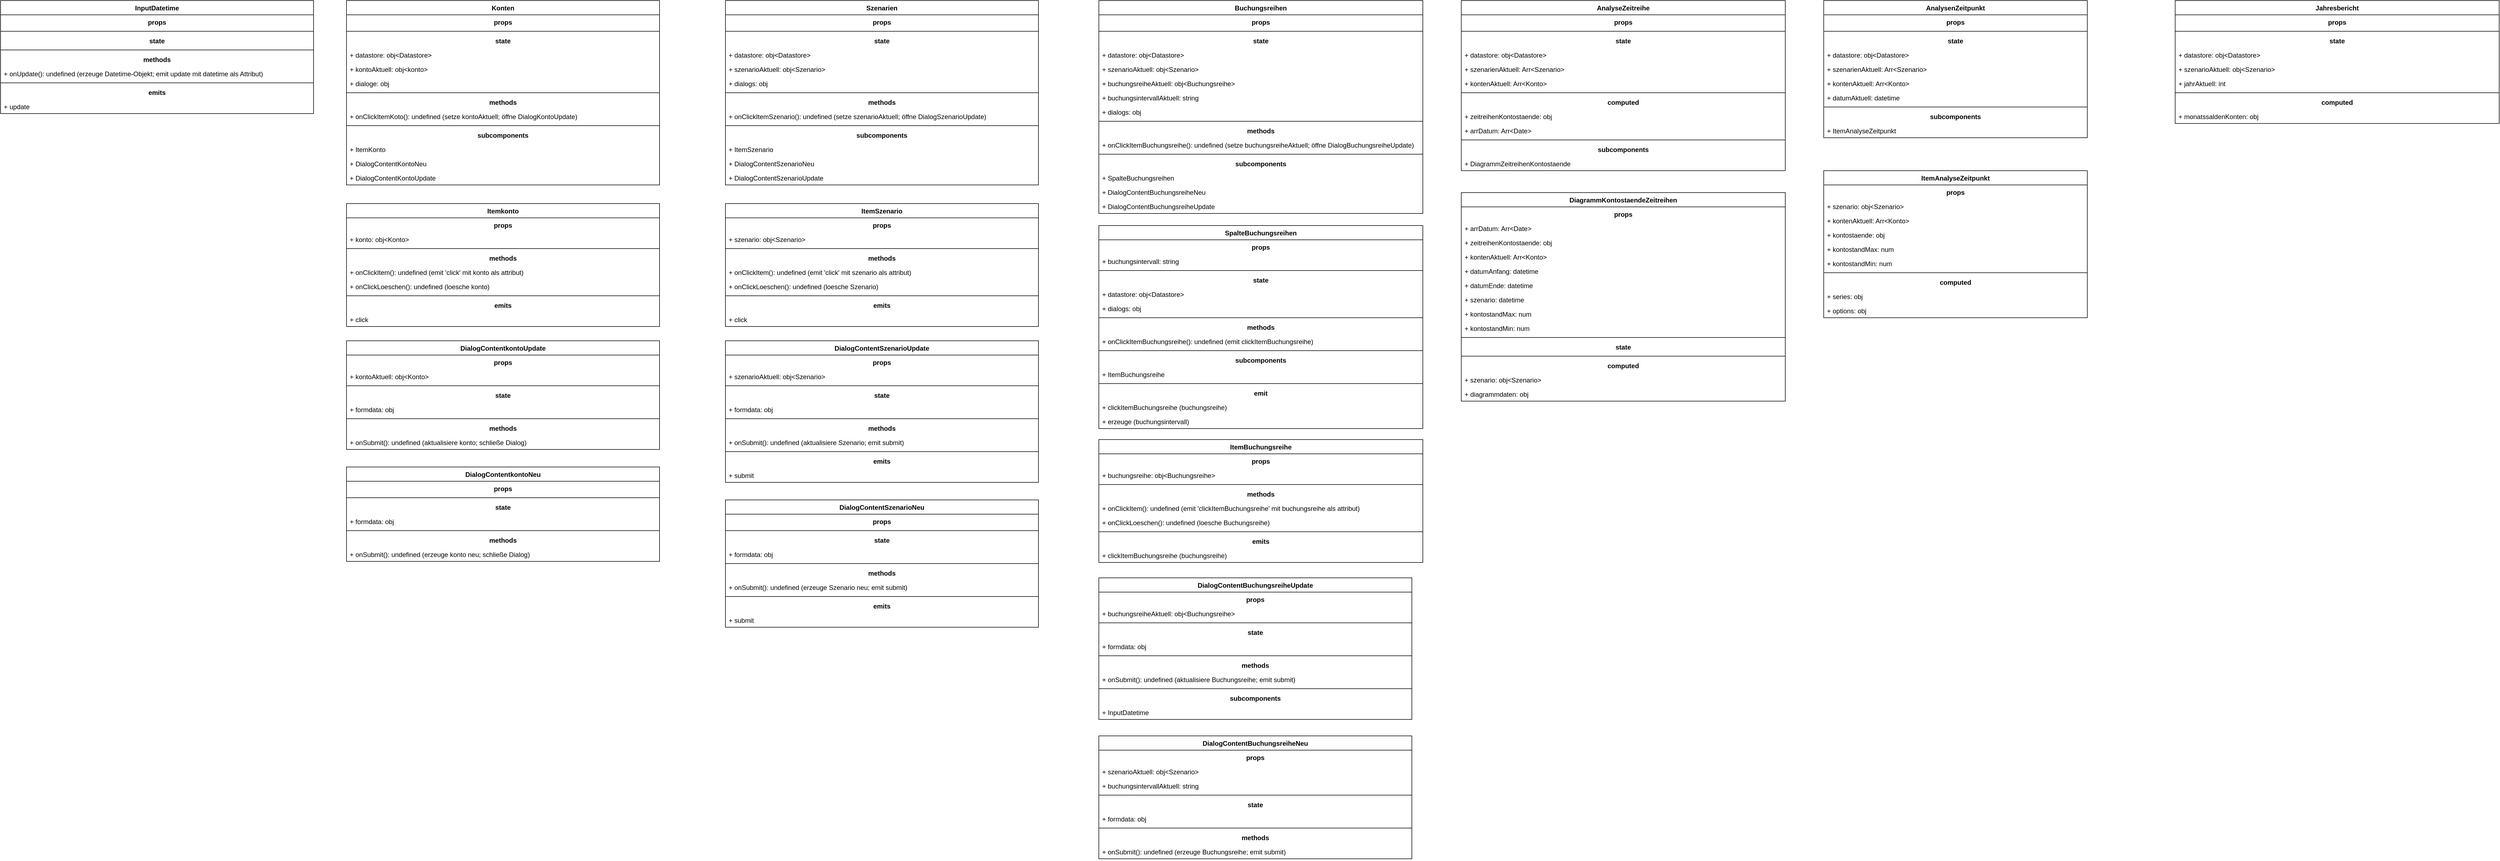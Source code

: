 <mxfile version="20.3.0" type="device"><diagram id="DDBgka34Yzg2kCGNt0QO" name="Seite-1"><mxGraphModel dx="1649" dy="1705" grid="1" gridSize="10" guides="1" tooltips="1" connect="1" arrows="1" fold="1" page="1" pageScale="1" pageWidth="827" pageHeight="1169" math="0" shadow="0"><root><mxCell id="0"/><mxCell id="1" parent="0"/><mxCell id="GUpz46coIPUkBzQmZtZL-10" value="Konten" style="swimlane;fontStyle=1;align=center;verticalAlign=top;childLayout=stackLayout;horizontal=1;startSize=26;horizontalStack=0;resizeParent=1;resizeParentMax=0;resizeLast=0;collapsible=1;marginBottom=0;" parent="1" vertex="1"><mxGeometry x="50" y="50" width="570" height="336" as="geometry"/></mxCell><mxCell id="GUpz46coIPUkBzQmZtZL-11" value="props" style="text;strokeColor=none;fillColor=none;align=center;verticalAlign=top;spacingLeft=4;spacingRight=4;overflow=hidden;rotatable=0;points=[[0,0.5],[1,0.5]];portConstraint=eastwest;fontStyle=1" parent="GUpz46coIPUkBzQmZtZL-10" vertex="1"><mxGeometry y="26" width="570" height="26" as="geometry"/></mxCell><mxCell id="GUpz46coIPUkBzQmZtZL-12" value="" style="line;strokeWidth=1;fillColor=none;align=left;verticalAlign=middle;spacingTop=-1;spacingLeft=3;spacingRight=3;rotatable=0;labelPosition=right;points=[];portConstraint=eastwest;strokeColor=inherit;" parent="GUpz46coIPUkBzQmZtZL-10" vertex="1"><mxGeometry y="52" width="570" height="8" as="geometry"/></mxCell><mxCell id="GUpz46coIPUkBzQmZtZL-16" value="state" style="text;strokeColor=none;fillColor=none;align=center;verticalAlign=top;spacingLeft=4;spacingRight=4;overflow=hidden;rotatable=0;points=[[0,0.5],[1,0.5]];portConstraint=eastwest;fontStyle=1" parent="GUpz46coIPUkBzQmZtZL-10" vertex="1"><mxGeometry y="60" width="570" height="26" as="geometry"/></mxCell><mxCell id="GUpz46coIPUkBzQmZtZL-13" value="+ datastore: obj&lt;Datastore&gt;" style="text;strokeColor=none;fillColor=none;align=left;verticalAlign=top;spacingLeft=4;spacingRight=4;overflow=hidden;rotatable=0;points=[[0,0.5],[1,0.5]];portConstraint=eastwest;" parent="GUpz46coIPUkBzQmZtZL-10" vertex="1"><mxGeometry y="86" width="570" height="26" as="geometry"/></mxCell><mxCell id="GUpz46coIPUkBzQmZtZL-17" value="+ kontoAktuell: obj&lt;konto&gt;" style="text;strokeColor=none;fillColor=none;align=left;verticalAlign=top;spacingLeft=4;spacingRight=4;overflow=hidden;rotatable=0;points=[[0,0.5],[1,0.5]];portConstraint=eastwest;" parent="GUpz46coIPUkBzQmZtZL-10" vertex="1"><mxGeometry y="112" width="570" height="26" as="geometry"/></mxCell><mxCell id="GUpz46coIPUkBzQmZtZL-22" value="+ dialoge: obj" style="text;strokeColor=none;fillColor=none;align=left;verticalAlign=top;spacingLeft=4;spacingRight=4;overflow=hidden;rotatable=0;points=[[0,0.5],[1,0.5]];portConstraint=eastwest;" parent="GUpz46coIPUkBzQmZtZL-10" vertex="1"><mxGeometry y="138" width="570" height="26" as="geometry"/></mxCell><mxCell id="GUpz46coIPUkBzQmZtZL-19" value="" style="line;strokeWidth=1;fillColor=none;align=left;verticalAlign=middle;spacingTop=-1;spacingLeft=3;spacingRight=3;rotatable=0;labelPosition=right;points=[];portConstraint=eastwest;strokeColor=inherit;" parent="GUpz46coIPUkBzQmZtZL-10" vertex="1"><mxGeometry y="164" width="570" height="8" as="geometry"/></mxCell><mxCell id="GUpz46coIPUkBzQmZtZL-18" value="methods" style="text;strokeColor=none;fillColor=none;align=center;verticalAlign=top;spacingLeft=4;spacingRight=4;overflow=hidden;rotatable=0;points=[[0,0.5],[1,0.5]];portConstraint=eastwest;fontStyle=1" parent="GUpz46coIPUkBzQmZtZL-10" vertex="1"><mxGeometry y="172" width="570" height="26" as="geometry"/></mxCell><mxCell id="GUpz46coIPUkBzQmZtZL-21" value="+ onClickItemKoto(): undefined (setze kontoAktuell; öffne DialogKontoUpdate)" style="text;strokeColor=none;fillColor=none;align=left;verticalAlign=top;spacingLeft=4;spacingRight=4;overflow=hidden;rotatable=0;points=[[0,0.5],[1,0.5]];portConstraint=eastwest;" parent="GUpz46coIPUkBzQmZtZL-10" vertex="1"><mxGeometry y="198" width="570" height="26" as="geometry"/></mxCell><mxCell id="GUpz46coIPUkBzQmZtZL-24" value="" style="line;strokeWidth=1;fillColor=none;align=left;verticalAlign=middle;spacingTop=-1;spacingLeft=3;spacingRight=3;rotatable=0;labelPosition=right;points=[];portConstraint=eastwest;strokeColor=inherit;" parent="GUpz46coIPUkBzQmZtZL-10" vertex="1"><mxGeometry y="224" width="570" height="8" as="geometry"/></mxCell><mxCell id="GUpz46coIPUkBzQmZtZL-23" value="subcomponents" style="text;strokeColor=none;fillColor=none;align=center;verticalAlign=top;spacingLeft=4;spacingRight=4;overflow=hidden;rotatable=0;points=[[0,0.5],[1,0.5]];portConstraint=eastwest;fontStyle=1" parent="GUpz46coIPUkBzQmZtZL-10" vertex="1"><mxGeometry y="232" width="570" height="26" as="geometry"/></mxCell><mxCell id="GUpz46coIPUkBzQmZtZL-25" value="+ ItemKonto" style="text;strokeColor=none;fillColor=none;align=left;verticalAlign=top;spacingLeft=4;spacingRight=4;overflow=hidden;rotatable=0;points=[[0,0.5],[1,0.5]];portConstraint=eastwest;" parent="GUpz46coIPUkBzQmZtZL-10" vertex="1"><mxGeometry y="258" width="570" height="26" as="geometry"/></mxCell><mxCell id="GUpz46coIPUkBzQmZtZL-26" value="+ DialogContentKontoNeu" style="text;strokeColor=none;fillColor=none;align=left;verticalAlign=top;spacingLeft=4;spacingRight=4;overflow=hidden;rotatable=0;points=[[0,0.5],[1,0.5]];portConstraint=eastwest;" parent="GUpz46coIPUkBzQmZtZL-10" vertex="1"><mxGeometry y="284" width="570" height="26" as="geometry"/></mxCell><mxCell id="GUpz46coIPUkBzQmZtZL-27" value="+ DialogContentKontoUpdate" style="text;strokeColor=none;fillColor=none;align=left;verticalAlign=top;spacingLeft=4;spacingRight=4;overflow=hidden;rotatable=0;points=[[0,0.5],[1,0.5]];portConstraint=eastwest;" parent="GUpz46coIPUkBzQmZtZL-10" vertex="1"><mxGeometry y="310" width="570" height="26" as="geometry"/></mxCell><mxCell id="GUpz46coIPUkBzQmZtZL-43" value="Itemkonto" style="swimlane;fontStyle=1;align=center;verticalAlign=top;childLayout=stackLayout;horizontal=1;startSize=26;horizontalStack=0;resizeParent=1;resizeParentMax=0;resizeLast=0;collapsible=1;marginBottom=0;" parent="1" vertex="1"><mxGeometry x="50" y="420" width="570" height="224" as="geometry"/></mxCell><mxCell id="GUpz46coIPUkBzQmZtZL-44" value="props" style="text;strokeColor=none;fillColor=none;align=center;verticalAlign=top;spacingLeft=4;spacingRight=4;overflow=hidden;rotatable=0;points=[[0,0.5],[1,0.5]];portConstraint=eastwest;fontStyle=1" parent="GUpz46coIPUkBzQmZtZL-43" vertex="1"><mxGeometry y="26" width="570" height="26" as="geometry"/></mxCell><mxCell id="GUpz46coIPUkBzQmZtZL-58" value="+ konto: obj&lt;Konto&gt;" style="text;strokeColor=none;fillColor=none;align=left;verticalAlign=top;spacingLeft=4;spacingRight=4;overflow=hidden;rotatable=0;points=[[0,0.5],[1,0.5]];portConstraint=eastwest;" parent="GUpz46coIPUkBzQmZtZL-43" vertex="1"><mxGeometry y="52" width="570" height="26" as="geometry"/></mxCell><mxCell id="GUpz46coIPUkBzQmZtZL-50" value="" style="line;strokeWidth=1;fillColor=none;align=left;verticalAlign=middle;spacingTop=-1;spacingLeft=3;spacingRight=3;rotatable=0;labelPosition=right;points=[];portConstraint=eastwest;strokeColor=inherit;" parent="GUpz46coIPUkBzQmZtZL-43" vertex="1"><mxGeometry y="78" width="570" height="8" as="geometry"/></mxCell><mxCell id="GUpz46coIPUkBzQmZtZL-51" value="methods" style="text;strokeColor=none;fillColor=none;align=center;verticalAlign=top;spacingLeft=4;spacingRight=4;overflow=hidden;rotatable=0;points=[[0,0.5],[1,0.5]];portConstraint=eastwest;fontStyle=1" parent="GUpz46coIPUkBzQmZtZL-43" vertex="1"><mxGeometry y="86" width="570" height="26" as="geometry"/></mxCell><mxCell id="GUpz46coIPUkBzQmZtZL-52" value="+ onClickItem(): undefined (emit 'click' mit konto als attribut)" style="text;strokeColor=none;fillColor=none;align=left;verticalAlign=top;spacingLeft=4;spacingRight=4;overflow=hidden;rotatable=0;points=[[0,0.5],[1,0.5]];portConstraint=eastwest;" parent="GUpz46coIPUkBzQmZtZL-43" vertex="1"><mxGeometry y="112" width="570" height="26" as="geometry"/></mxCell><mxCell id="GUpz46coIPUkBzQmZtZL-68" value="+ onClickLoeschen(): undefined (loesche konto)" style="text;strokeColor=none;fillColor=none;align=left;verticalAlign=top;spacingLeft=4;spacingRight=4;overflow=hidden;rotatable=0;points=[[0,0.5],[1,0.5]];portConstraint=eastwest;" parent="GUpz46coIPUkBzQmZtZL-43" vertex="1"><mxGeometry y="138" width="570" height="26" as="geometry"/></mxCell><mxCell id="GUpz46coIPUkBzQmZtZL-53" value="" style="line;strokeWidth=1;fillColor=none;align=left;verticalAlign=middle;spacingTop=-1;spacingLeft=3;spacingRight=3;rotatable=0;labelPosition=right;points=[];portConstraint=eastwest;strokeColor=inherit;" parent="GUpz46coIPUkBzQmZtZL-43" vertex="1"><mxGeometry y="164" width="570" height="8" as="geometry"/></mxCell><mxCell id="GUpz46coIPUkBzQmZtZL-54" value="emits" style="text;strokeColor=none;fillColor=none;align=center;verticalAlign=top;spacingLeft=4;spacingRight=4;overflow=hidden;rotatable=0;points=[[0,0.5],[1,0.5]];portConstraint=eastwest;fontStyle=1" parent="GUpz46coIPUkBzQmZtZL-43" vertex="1"><mxGeometry y="172" width="570" height="26" as="geometry"/></mxCell><mxCell id="GUpz46coIPUkBzQmZtZL-55" value="+ click" style="text;strokeColor=none;fillColor=none;align=left;verticalAlign=top;spacingLeft=4;spacingRight=4;overflow=hidden;rotatable=0;points=[[0,0.5],[1,0.5]];portConstraint=eastwest;" parent="GUpz46coIPUkBzQmZtZL-43" vertex="1"><mxGeometry y="198" width="570" height="26" as="geometry"/></mxCell><mxCell id="GUpz46coIPUkBzQmZtZL-59" value="DialogContentkontoUpdate" style="swimlane;fontStyle=1;align=center;verticalAlign=top;childLayout=stackLayout;horizontal=1;startSize=26;horizontalStack=0;resizeParent=1;resizeParentMax=0;resizeLast=0;collapsible=1;marginBottom=0;" parent="1" vertex="1"><mxGeometry x="50" y="670" width="570" height="198" as="geometry"/></mxCell><mxCell id="GUpz46coIPUkBzQmZtZL-60" value="props" style="text;strokeColor=none;fillColor=none;align=center;verticalAlign=top;spacingLeft=4;spacingRight=4;overflow=hidden;rotatable=0;points=[[0,0.5],[1,0.5]];portConstraint=eastwest;fontStyle=1" parent="GUpz46coIPUkBzQmZtZL-59" vertex="1"><mxGeometry y="26" width="570" height="26" as="geometry"/></mxCell><mxCell id="GUpz46coIPUkBzQmZtZL-61" value="+ kontoAktuell: obj&lt;Konto&gt;" style="text;strokeColor=none;fillColor=none;align=left;verticalAlign=top;spacingLeft=4;spacingRight=4;overflow=hidden;rotatable=0;points=[[0,0.5],[1,0.5]];portConstraint=eastwest;" parent="GUpz46coIPUkBzQmZtZL-59" vertex="1"><mxGeometry y="52" width="570" height="26" as="geometry"/></mxCell><mxCell id="GUpz46coIPUkBzQmZtZL-62" value="" style="line;strokeWidth=1;fillColor=none;align=left;verticalAlign=middle;spacingTop=-1;spacingLeft=3;spacingRight=3;rotatable=0;labelPosition=right;points=[];portConstraint=eastwest;strokeColor=inherit;" parent="GUpz46coIPUkBzQmZtZL-59" vertex="1"><mxGeometry y="78" width="570" height="8" as="geometry"/></mxCell><mxCell id="GUpz46coIPUkBzQmZtZL-81" value="state" style="text;strokeColor=none;fillColor=none;align=center;verticalAlign=top;spacingLeft=4;spacingRight=4;overflow=hidden;rotatable=0;points=[[0,0.5],[1,0.5]];portConstraint=eastwest;fontStyle=1" parent="GUpz46coIPUkBzQmZtZL-59" vertex="1"><mxGeometry y="86" width="570" height="26" as="geometry"/></mxCell><mxCell id="GUpz46coIPUkBzQmZtZL-82" value="+ formdata: obj" style="text;strokeColor=none;fillColor=none;align=left;verticalAlign=top;spacingLeft=4;spacingRight=4;overflow=hidden;rotatable=0;points=[[0,0.5],[1,0.5]];portConstraint=eastwest;" parent="GUpz46coIPUkBzQmZtZL-59" vertex="1"><mxGeometry y="112" width="570" height="26" as="geometry"/></mxCell><mxCell id="GUpz46coIPUkBzQmZtZL-83" value="" style="line;strokeWidth=1;fillColor=none;align=left;verticalAlign=middle;spacingTop=-1;spacingLeft=3;spacingRight=3;rotatable=0;labelPosition=right;points=[];portConstraint=eastwest;strokeColor=inherit;" parent="GUpz46coIPUkBzQmZtZL-59" vertex="1"><mxGeometry y="138" width="570" height="8" as="geometry"/></mxCell><mxCell id="GUpz46coIPUkBzQmZtZL-63" value="methods" style="text;strokeColor=none;fillColor=none;align=center;verticalAlign=top;spacingLeft=4;spacingRight=4;overflow=hidden;rotatable=0;points=[[0,0.5],[1,0.5]];portConstraint=eastwest;fontStyle=1" parent="GUpz46coIPUkBzQmZtZL-59" vertex="1"><mxGeometry y="146" width="570" height="26" as="geometry"/></mxCell><mxCell id="GUpz46coIPUkBzQmZtZL-64" value="+ onSubmit(): undefined (aktualisiere konto; schließe Dialog)" style="text;strokeColor=none;fillColor=none;align=left;verticalAlign=top;spacingLeft=4;spacingRight=4;overflow=hidden;rotatable=0;points=[[0,0.5],[1,0.5]];portConstraint=eastwest;" parent="GUpz46coIPUkBzQmZtZL-59" vertex="1"><mxGeometry y="172" width="570" height="26" as="geometry"/></mxCell><mxCell id="GUpz46coIPUkBzQmZtZL-69" value="DialogContentkontoNeu" style="swimlane;fontStyle=1;align=center;verticalAlign=top;childLayout=stackLayout;horizontal=1;startSize=26;horizontalStack=0;resizeParent=1;resizeParentMax=0;resizeLast=0;collapsible=1;marginBottom=0;" parent="1" vertex="1"><mxGeometry x="50" y="900" width="570" height="172" as="geometry"/></mxCell><mxCell id="GUpz46coIPUkBzQmZtZL-70" value="props" style="text;strokeColor=none;fillColor=none;align=center;verticalAlign=top;spacingLeft=4;spacingRight=4;overflow=hidden;rotatable=0;points=[[0,0.5],[1,0.5]];portConstraint=eastwest;fontStyle=1" parent="GUpz46coIPUkBzQmZtZL-69" vertex="1"><mxGeometry y="26" width="570" height="26" as="geometry"/></mxCell><mxCell id="GUpz46coIPUkBzQmZtZL-72" value="" style="line;strokeWidth=1;fillColor=none;align=left;verticalAlign=middle;spacingTop=-1;spacingLeft=3;spacingRight=3;rotatable=0;labelPosition=right;points=[];portConstraint=eastwest;strokeColor=inherit;" parent="GUpz46coIPUkBzQmZtZL-69" vertex="1"><mxGeometry y="52" width="570" height="8" as="geometry"/></mxCell><mxCell id="GUpz46coIPUkBzQmZtZL-84" value="state" style="text;strokeColor=none;fillColor=none;align=center;verticalAlign=top;spacingLeft=4;spacingRight=4;overflow=hidden;rotatable=0;points=[[0,0.5],[1,0.5]];portConstraint=eastwest;fontStyle=1" parent="GUpz46coIPUkBzQmZtZL-69" vertex="1"><mxGeometry y="60" width="570" height="26" as="geometry"/></mxCell><mxCell id="GUpz46coIPUkBzQmZtZL-85" value="+ formdata: obj" style="text;strokeColor=none;fillColor=none;align=left;verticalAlign=top;spacingLeft=4;spacingRight=4;overflow=hidden;rotatable=0;points=[[0,0.5],[1,0.5]];portConstraint=eastwest;" parent="GUpz46coIPUkBzQmZtZL-69" vertex="1"><mxGeometry y="86" width="570" height="26" as="geometry"/></mxCell><mxCell id="GUpz46coIPUkBzQmZtZL-86" value="" style="line;strokeWidth=1;fillColor=none;align=left;verticalAlign=middle;spacingTop=-1;spacingLeft=3;spacingRight=3;rotatable=0;labelPosition=right;points=[];portConstraint=eastwest;strokeColor=inherit;" parent="GUpz46coIPUkBzQmZtZL-69" vertex="1"><mxGeometry y="112" width="570" height="8" as="geometry"/></mxCell><mxCell id="GUpz46coIPUkBzQmZtZL-73" value="methods" style="text;strokeColor=none;fillColor=none;align=center;verticalAlign=top;spacingLeft=4;spacingRight=4;overflow=hidden;rotatable=0;points=[[0,0.5],[1,0.5]];portConstraint=eastwest;fontStyle=1" parent="GUpz46coIPUkBzQmZtZL-69" vertex="1"><mxGeometry y="120" width="570" height="26" as="geometry"/></mxCell><mxCell id="GUpz46coIPUkBzQmZtZL-74" value="+ onSubmit(): undefined (erzeuge konto neu; schließe Dialog)" style="text;strokeColor=none;fillColor=none;align=left;verticalAlign=top;spacingLeft=4;spacingRight=4;overflow=hidden;rotatable=0;points=[[0,0.5],[1,0.5]];portConstraint=eastwest;" parent="GUpz46coIPUkBzQmZtZL-69" vertex="1"><mxGeometry y="146" width="570" height="26" as="geometry"/></mxCell><mxCell id="GUpz46coIPUkBzQmZtZL-87" value="Szenarien" style="swimlane;fontStyle=1;align=center;verticalAlign=top;childLayout=stackLayout;horizontal=1;startSize=26;horizontalStack=0;resizeParent=1;resizeParentMax=0;resizeLast=0;collapsible=1;marginBottom=0;" parent="1" vertex="1"><mxGeometry x="740" y="50" width="570" height="336" as="geometry"/></mxCell><mxCell id="GUpz46coIPUkBzQmZtZL-88" value="props" style="text;strokeColor=none;fillColor=none;align=center;verticalAlign=top;spacingLeft=4;spacingRight=4;overflow=hidden;rotatable=0;points=[[0,0.5],[1,0.5]];portConstraint=eastwest;fontStyle=1" parent="GUpz46coIPUkBzQmZtZL-87" vertex="1"><mxGeometry y="26" width="570" height="26" as="geometry"/></mxCell><mxCell id="GUpz46coIPUkBzQmZtZL-89" value="" style="line;strokeWidth=1;fillColor=none;align=left;verticalAlign=middle;spacingTop=-1;spacingLeft=3;spacingRight=3;rotatable=0;labelPosition=right;points=[];portConstraint=eastwest;strokeColor=inherit;" parent="GUpz46coIPUkBzQmZtZL-87" vertex="1"><mxGeometry y="52" width="570" height="8" as="geometry"/></mxCell><mxCell id="GUpz46coIPUkBzQmZtZL-90" value="state" style="text;strokeColor=none;fillColor=none;align=center;verticalAlign=top;spacingLeft=4;spacingRight=4;overflow=hidden;rotatable=0;points=[[0,0.5],[1,0.5]];portConstraint=eastwest;fontStyle=1" parent="GUpz46coIPUkBzQmZtZL-87" vertex="1"><mxGeometry y="60" width="570" height="26" as="geometry"/></mxCell><mxCell id="GUpz46coIPUkBzQmZtZL-91" value="+ datastore: obj&lt;Datastore&gt;" style="text;strokeColor=none;fillColor=none;align=left;verticalAlign=top;spacingLeft=4;spacingRight=4;overflow=hidden;rotatable=0;points=[[0,0.5],[1,0.5]];portConstraint=eastwest;" parent="GUpz46coIPUkBzQmZtZL-87" vertex="1"><mxGeometry y="86" width="570" height="26" as="geometry"/></mxCell><mxCell id="GUpz46coIPUkBzQmZtZL-92" value="+ szenarioAktuell: obj&lt;Szenario&gt;" style="text;strokeColor=none;fillColor=none;align=left;verticalAlign=top;spacingLeft=4;spacingRight=4;overflow=hidden;rotatable=0;points=[[0,0.5],[1,0.5]];portConstraint=eastwest;" parent="GUpz46coIPUkBzQmZtZL-87" vertex="1"><mxGeometry y="112" width="570" height="26" as="geometry"/></mxCell><mxCell id="GUpz46coIPUkBzQmZtZL-93" value="+ dialogs: obj" style="text;strokeColor=none;fillColor=none;align=left;verticalAlign=top;spacingLeft=4;spacingRight=4;overflow=hidden;rotatable=0;points=[[0,0.5],[1,0.5]];portConstraint=eastwest;" parent="GUpz46coIPUkBzQmZtZL-87" vertex="1"><mxGeometry y="138" width="570" height="26" as="geometry"/></mxCell><mxCell id="GUpz46coIPUkBzQmZtZL-94" value="" style="line;strokeWidth=1;fillColor=none;align=left;verticalAlign=middle;spacingTop=-1;spacingLeft=3;spacingRight=3;rotatable=0;labelPosition=right;points=[];portConstraint=eastwest;strokeColor=inherit;" parent="GUpz46coIPUkBzQmZtZL-87" vertex="1"><mxGeometry y="164" width="570" height="8" as="geometry"/></mxCell><mxCell id="GUpz46coIPUkBzQmZtZL-95" value="methods" style="text;strokeColor=none;fillColor=none;align=center;verticalAlign=top;spacingLeft=4;spacingRight=4;overflow=hidden;rotatable=0;points=[[0,0.5],[1,0.5]];portConstraint=eastwest;fontStyle=1" parent="GUpz46coIPUkBzQmZtZL-87" vertex="1"><mxGeometry y="172" width="570" height="26" as="geometry"/></mxCell><mxCell id="GUpz46coIPUkBzQmZtZL-96" value="+ onClickItemSzenario(): undefined (setze szenarioAktuell; öffne DialogSzenarioUpdate)" style="text;strokeColor=none;fillColor=none;align=left;verticalAlign=top;spacingLeft=4;spacingRight=4;overflow=hidden;rotatable=0;points=[[0,0.5],[1,0.5]];portConstraint=eastwest;" parent="GUpz46coIPUkBzQmZtZL-87" vertex="1"><mxGeometry y="198" width="570" height="26" as="geometry"/></mxCell><mxCell id="GUpz46coIPUkBzQmZtZL-97" value="" style="line;strokeWidth=1;fillColor=none;align=left;verticalAlign=middle;spacingTop=-1;spacingLeft=3;spacingRight=3;rotatable=0;labelPosition=right;points=[];portConstraint=eastwest;strokeColor=inherit;" parent="GUpz46coIPUkBzQmZtZL-87" vertex="1"><mxGeometry y="224" width="570" height="8" as="geometry"/></mxCell><mxCell id="GUpz46coIPUkBzQmZtZL-98" value="subcomponents" style="text;strokeColor=none;fillColor=none;align=center;verticalAlign=top;spacingLeft=4;spacingRight=4;overflow=hidden;rotatable=0;points=[[0,0.5],[1,0.5]];portConstraint=eastwest;fontStyle=1" parent="GUpz46coIPUkBzQmZtZL-87" vertex="1"><mxGeometry y="232" width="570" height="26" as="geometry"/></mxCell><mxCell id="GUpz46coIPUkBzQmZtZL-99" value="+ ItemSzenario" style="text;strokeColor=none;fillColor=none;align=left;verticalAlign=top;spacingLeft=4;spacingRight=4;overflow=hidden;rotatable=0;points=[[0,0.5],[1,0.5]];portConstraint=eastwest;" parent="GUpz46coIPUkBzQmZtZL-87" vertex="1"><mxGeometry y="258" width="570" height="26" as="geometry"/></mxCell><mxCell id="GUpz46coIPUkBzQmZtZL-100" value="+ DialogContentSzenarioNeu" style="text;strokeColor=none;fillColor=none;align=left;verticalAlign=top;spacingLeft=4;spacingRight=4;overflow=hidden;rotatable=0;points=[[0,0.5],[1,0.5]];portConstraint=eastwest;" parent="GUpz46coIPUkBzQmZtZL-87" vertex="1"><mxGeometry y="284" width="570" height="26" as="geometry"/></mxCell><mxCell id="GUpz46coIPUkBzQmZtZL-101" value="+ DialogContentSzenarioUpdate" style="text;strokeColor=none;fillColor=none;align=left;verticalAlign=top;spacingLeft=4;spacingRight=4;overflow=hidden;rotatable=0;points=[[0,0.5],[1,0.5]];portConstraint=eastwest;" parent="GUpz46coIPUkBzQmZtZL-87" vertex="1"><mxGeometry y="310" width="570" height="26" as="geometry"/></mxCell><mxCell id="GUpz46coIPUkBzQmZtZL-102" value="ItemSzenario" style="swimlane;fontStyle=1;align=center;verticalAlign=top;childLayout=stackLayout;horizontal=1;startSize=26;horizontalStack=0;resizeParent=1;resizeParentMax=0;resizeLast=0;collapsible=1;marginBottom=0;" parent="1" vertex="1"><mxGeometry x="740" y="420" width="570" height="224" as="geometry"/></mxCell><mxCell id="GUpz46coIPUkBzQmZtZL-103" value="props" style="text;strokeColor=none;fillColor=none;align=center;verticalAlign=top;spacingLeft=4;spacingRight=4;overflow=hidden;rotatable=0;points=[[0,0.5],[1,0.5]];portConstraint=eastwest;fontStyle=1" parent="GUpz46coIPUkBzQmZtZL-102" vertex="1"><mxGeometry y="26" width="570" height="26" as="geometry"/></mxCell><mxCell id="GUpz46coIPUkBzQmZtZL-104" value="+ szenario: obj&lt;Szenario&gt;" style="text;strokeColor=none;fillColor=none;align=left;verticalAlign=top;spacingLeft=4;spacingRight=4;overflow=hidden;rotatable=0;points=[[0,0.5],[1,0.5]];portConstraint=eastwest;" parent="GUpz46coIPUkBzQmZtZL-102" vertex="1"><mxGeometry y="52" width="570" height="26" as="geometry"/></mxCell><mxCell id="GUpz46coIPUkBzQmZtZL-105" value="" style="line;strokeWidth=1;fillColor=none;align=left;verticalAlign=middle;spacingTop=-1;spacingLeft=3;spacingRight=3;rotatable=0;labelPosition=right;points=[];portConstraint=eastwest;strokeColor=inherit;" parent="GUpz46coIPUkBzQmZtZL-102" vertex="1"><mxGeometry y="78" width="570" height="8" as="geometry"/></mxCell><mxCell id="GUpz46coIPUkBzQmZtZL-106" value="methods" style="text;strokeColor=none;fillColor=none;align=center;verticalAlign=top;spacingLeft=4;spacingRight=4;overflow=hidden;rotatable=0;points=[[0,0.5],[1,0.5]];portConstraint=eastwest;fontStyle=1" parent="GUpz46coIPUkBzQmZtZL-102" vertex="1"><mxGeometry y="86" width="570" height="26" as="geometry"/></mxCell><mxCell id="GUpz46coIPUkBzQmZtZL-107" value="+ onClickItem(): undefined (emit 'click' mit szenario als attribut)" style="text;strokeColor=none;fillColor=none;align=left;verticalAlign=top;spacingLeft=4;spacingRight=4;overflow=hidden;rotatable=0;points=[[0,0.5],[1,0.5]];portConstraint=eastwest;" parent="GUpz46coIPUkBzQmZtZL-102" vertex="1"><mxGeometry y="112" width="570" height="26" as="geometry"/></mxCell><mxCell id="GUpz46coIPUkBzQmZtZL-108" value="+ onClickLoeschen(): undefined (loesche Szenario)" style="text;strokeColor=none;fillColor=none;align=left;verticalAlign=top;spacingLeft=4;spacingRight=4;overflow=hidden;rotatable=0;points=[[0,0.5],[1,0.5]];portConstraint=eastwest;" parent="GUpz46coIPUkBzQmZtZL-102" vertex="1"><mxGeometry y="138" width="570" height="26" as="geometry"/></mxCell><mxCell id="GUpz46coIPUkBzQmZtZL-109" value="" style="line;strokeWidth=1;fillColor=none;align=left;verticalAlign=middle;spacingTop=-1;spacingLeft=3;spacingRight=3;rotatable=0;labelPosition=right;points=[];portConstraint=eastwest;strokeColor=inherit;" parent="GUpz46coIPUkBzQmZtZL-102" vertex="1"><mxGeometry y="164" width="570" height="8" as="geometry"/></mxCell><mxCell id="GUpz46coIPUkBzQmZtZL-110" value="emits" style="text;strokeColor=none;fillColor=none;align=center;verticalAlign=top;spacingLeft=4;spacingRight=4;overflow=hidden;rotatable=0;points=[[0,0.5],[1,0.5]];portConstraint=eastwest;fontStyle=1" parent="GUpz46coIPUkBzQmZtZL-102" vertex="1"><mxGeometry y="172" width="570" height="26" as="geometry"/></mxCell><mxCell id="GUpz46coIPUkBzQmZtZL-111" value="+ click" style="text;strokeColor=none;fillColor=none;align=left;verticalAlign=top;spacingLeft=4;spacingRight=4;overflow=hidden;rotatable=0;points=[[0,0.5],[1,0.5]];portConstraint=eastwest;" parent="GUpz46coIPUkBzQmZtZL-102" vertex="1"><mxGeometry y="198" width="570" height="26" as="geometry"/></mxCell><mxCell id="GUpz46coIPUkBzQmZtZL-112" value="DialogContentSzenarioUpdate" style="swimlane;fontStyle=1;align=center;verticalAlign=top;childLayout=stackLayout;horizontal=1;startSize=26;horizontalStack=0;resizeParent=1;resizeParentMax=0;resizeLast=0;collapsible=1;marginBottom=0;" parent="1" vertex="1"><mxGeometry x="740" y="670" width="570" height="258" as="geometry"/></mxCell><mxCell id="GUpz46coIPUkBzQmZtZL-113" value="props" style="text;strokeColor=none;fillColor=none;align=center;verticalAlign=top;spacingLeft=4;spacingRight=4;overflow=hidden;rotatable=0;points=[[0,0.5],[1,0.5]];portConstraint=eastwest;fontStyle=1" parent="GUpz46coIPUkBzQmZtZL-112" vertex="1"><mxGeometry y="26" width="570" height="26" as="geometry"/></mxCell><mxCell id="GUpz46coIPUkBzQmZtZL-114" value="+ szenarioAktuell: obj&lt;Szenario&gt;" style="text;strokeColor=none;fillColor=none;align=left;verticalAlign=top;spacingLeft=4;spacingRight=4;overflow=hidden;rotatable=0;points=[[0,0.5],[1,0.5]];portConstraint=eastwest;" parent="GUpz46coIPUkBzQmZtZL-112" vertex="1"><mxGeometry y="52" width="570" height="26" as="geometry"/></mxCell><mxCell id="GUpz46coIPUkBzQmZtZL-115" value="" style="line;strokeWidth=1;fillColor=none;align=left;verticalAlign=middle;spacingTop=-1;spacingLeft=3;spacingRight=3;rotatable=0;labelPosition=right;points=[];portConstraint=eastwest;strokeColor=inherit;" parent="GUpz46coIPUkBzQmZtZL-112" vertex="1"><mxGeometry y="78" width="570" height="8" as="geometry"/></mxCell><mxCell id="GUpz46coIPUkBzQmZtZL-116" value="state" style="text;strokeColor=none;fillColor=none;align=center;verticalAlign=top;spacingLeft=4;spacingRight=4;overflow=hidden;rotatable=0;points=[[0,0.5],[1,0.5]];portConstraint=eastwest;fontStyle=1" parent="GUpz46coIPUkBzQmZtZL-112" vertex="1"><mxGeometry y="86" width="570" height="26" as="geometry"/></mxCell><mxCell id="GUpz46coIPUkBzQmZtZL-117" value="+ formdata: obj" style="text;strokeColor=none;fillColor=none;align=left;verticalAlign=top;spacingLeft=4;spacingRight=4;overflow=hidden;rotatable=0;points=[[0,0.5],[1,0.5]];portConstraint=eastwest;" parent="GUpz46coIPUkBzQmZtZL-112" vertex="1"><mxGeometry y="112" width="570" height="26" as="geometry"/></mxCell><mxCell id="GUpz46coIPUkBzQmZtZL-118" value="" style="line;strokeWidth=1;fillColor=none;align=left;verticalAlign=middle;spacingTop=-1;spacingLeft=3;spacingRight=3;rotatable=0;labelPosition=right;points=[];portConstraint=eastwest;strokeColor=inherit;" parent="GUpz46coIPUkBzQmZtZL-112" vertex="1"><mxGeometry y="138" width="570" height="8" as="geometry"/></mxCell><mxCell id="GUpz46coIPUkBzQmZtZL-119" value="methods" style="text;strokeColor=none;fillColor=none;align=center;verticalAlign=top;spacingLeft=4;spacingRight=4;overflow=hidden;rotatable=0;points=[[0,0.5],[1,0.5]];portConstraint=eastwest;fontStyle=1" parent="GUpz46coIPUkBzQmZtZL-112" vertex="1"><mxGeometry y="146" width="570" height="26" as="geometry"/></mxCell><mxCell id="GUpz46coIPUkBzQmZtZL-120" value="+ onSubmit(): undefined (aktualisiere Szenario; emit submit)" style="text;strokeColor=none;fillColor=none;align=left;verticalAlign=top;spacingLeft=4;spacingRight=4;overflow=hidden;rotatable=0;points=[[0,0.5],[1,0.5]];portConstraint=eastwest;" parent="GUpz46coIPUkBzQmZtZL-112" vertex="1"><mxGeometry y="172" width="570" height="26" as="geometry"/></mxCell><mxCell id="i2IhvLm32Hn-QlLcQUyA-4" value="" style="line;strokeWidth=1;fillColor=none;align=left;verticalAlign=middle;spacingTop=-1;spacingLeft=3;spacingRight=3;rotatable=0;labelPosition=right;points=[];portConstraint=eastwest;strokeColor=inherit;" parent="GUpz46coIPUkBzQmZtZL-112" vertex="1"><mxGeometry y="198" width="570" height="8" as="geometry"/></mxCell><mxCell id="i2IhvLm32Hn-QlLcQUyA-5" value="emits" style="text;strokeColor=none;fillColor=none;align=center;verticalAlign=top;spacingLeft=4;spacingRight=4;overflow=hidden;rotatable=0;points=[[0,0.5],[1,0.5]];portConstraint=eastwest;fontStyle=1" parent="GUpz46coIPUkBzQmZtZL-112" vertex="1"><mxGeometry y="206" width="570" height="26" as="geometry"/></mxCell><mxCell id="i2IhvLm32Hn-QlLcQUyA-6" value="+ submit" style="text;strokeColor=none;fillColor=none;align=left;verticalAlign=top;spacingLeft=4;spacingRight=4;overflow=hidden;rotatable=0;points=[[0,0.5],[1,0.5]];portConstraint=eastwest;" parent="GUpz46coIPUkBzQmZtZL-112" vertex="1"><mxGeometry y="232" width="570" height="26" as="geometry"/></mxCell><mxCell id="GUpz46coIPUkBzQmZtZL-121" value="DialogContentSzenarioNeu" style="swimlane;fontStyle=1;align=center;verticalAlign=top;childLayout=stackLayout;horizontal=1;startSize=26;horizontalStack=0;resizeParent=1;resizeParentMax=0;resizeLast=0;collapsible=1;marginBottom=0;" parent="1" vertex="1"><mxGeometry x="740" y="960" width="570" height="232" as="geometry"/></mxCell><mxCell id="GUpz46coIPUkBzQmZtZL-122" value="props" style="text;strokeColor=none;fillColor=none;align=center;verticalAlign=top;spacingLeft=4;spacingRight=4;overflow=hidden;rotatable=0;points=[[0,0.5],[1,0.5]];portConstraint=eastwest;fontStyle=1" parent="GUpz46coIPUkBzQmZtZL-121" vertex="1"><mxGeometry y="26" width="570" height="26" as="geometry"/></mxCell><mxCell id="GUpz46coIPUkBzQmZtZL-123" value="" style="line;strokeWidth=1;fillColor=none;align=left;verticalAlign=middle;spacingTop=-1;spacingLeft=3;spacingRight=3;rotatable=0;labelPosition=right;points=[];portConstraint=eastwest;strokeColor=inherit;" parent="GUpz46coIPUkBzQmZtZL-121" vertex="1"><mxGeometry y="52" width="570" height="8" as="geometry"/></mxCell><mxCell id="GUpz46coIPUkBzQmZtZL-124" value="state" style="text;strokeColor=none;fillColor=none;align=center;verticalAlign=top;spacingLeft=4;spacingRight=4;overflow=hidden;rotatable=0;points=[[0,0.5],[1,0.5]];portConstraint=eastwest;fontStyle=1" parent="GUpz46coIPUkBzQmZtZL-121" vertex="1"><mxGeometry y="60" width="570" height="26" as="geometry"/></mxCell><mxCell id="GUpz46coIPUkBzQmZtZL-125" value="+ formdata: obj" style="text;strokeColor=none;fillColor=none;align=left;verticalAlign=top;spacingLeft=4;spacingRight=4;overflow=hidden;rotatable=0;points=[[0,0.5],[1,0.5]];portConstraint=eastwest;" parent="GUpz46coIPUkBzQmZtZL-121" vertex="1"><mxGeometry y="86" width="570" height="26" as="geometry"/></mxCell><mxCell id="GUpz46coIPUkBzQmZtZL-126" value="" style="line;strokeWidth=1;fillColor=none;align=left;verticalAlign=middle;spacingTop=-1;spacingLeft=3;spacingRight=3;rotatable=0;labelPosition=right;points=[];portConstraint=eastwest;strokeColor=inherit;" parent="GUpz46coIPUkBzQmZtZL-121" vertex="1"><mxGeometry y="112" width="570" height="8" as="geometry"/></mxCell><mxCell id="GUpz46coIPUkBzQmZtZL-127" value="methods" style="text;strokeColor=none;fillColor=none;align=center;verticalAlign=top;spacingLeft=4;spacingRight=4;overflow=hidden;rotatable=0;points=[[0,0.5],[1,0.5]];portConstraint=eastwest;fontStyle=1" parent="GUpz46coIPUkBzQmZtZL-121" vertex="1"><mxGeometry y="120" width="570" height="26" as="geometry"/></mxCell><mxCell id="GUpz46coIPUkBzQmZtZL-128" value="+ onSubmit(): undefined (erzeuge Szenario neu; emit submit)" style="text;strokeColor=none;fillColor=none;align=left;verticalAlign=top;spacingLeft=4;spacingRight=4;overflow=hidden;rotatable=0;points=[[0,0.5],[1,0.5]];portConstraint=eastwest;" parent="GUpz46coIPUkBzQmZtZL-121" vertex="1"><mxGeometry y="146" width="570" height="26" as="geometry"/></mxCell><mxCell id="i2IhvLm32Hn-QlLcQUyA-1" value="" style="line;strokeWidth=1;fillColor=none;align=left;verticalAlign=middle;spacingTop=-1;spacingLeft=3;spacingRight=3;rotatable=0;labelPosition=right;points=[];portConstraint=eastwest;strokeColor=inherit;" parent="GUpz46coIPUkBzQmZtZL-121" vertex="1"><mxGeometry y="172" width="570" height="8" as="geometry"/></mxCell><mxCell id="i2IhvLm32Hn-QlLcQUyA-2" value="emits" style="text;strokeColor=none;fillColor=none;align=center;verticalAlign=top;spacingLeft=4;spacingRight=4;overflow=hidden;rotatable=0;points=[[0,0.5],[1,0.5]];portConstraint=eastwest;fontStyle=1" parent="GUpz46coIPUkBzQmZtZL-121" vertex="1"><mxGeometry y="180" width="570" height="26" as="geometry"/></mxCell><mxCell id="i2IhvLm32Hn-QlLcQUyA-3" value="+ submit" style="text;strokeColor=none;fillColor=none;align=left;verticalAlign=top;spacingLeft=4;spacingRight=4;overflow=hidden;rotatable=0;points=[[0,0.5],[1,0.5]];portConstraint=eastwest;" parent="GUpz46coIPUkBzQmZtZL-121" vertex="1"><mxGeometry y="206" width="570" height="26" as="geometry"/></mxCell><mxCell id="GUpz46coIPUkBzQmZtZL-129" value="SpalteBuchungsreihen" style="swimlane;fontStyle=1;align=center;verticalAlign=top;childLayout=stackLayout;horizontal=1;startSize=26;horizontalStack=0;resizeParent=1;resizeParentMax=0;resizeLast=0;collapsible=1;marginBottom=0;" parent="1" vertex="1"><mxGeometry x="1420" y="460" width="590" height="370" as="geometry"/></mxCell><mxCell id="GUpz46coIPUkBzQmZtZL-130" value="props" style="text;strokeColor=none;fillColor=none;align=center;verticalAlign=top;spacingLeft=4;spacingRight=4;overflow=hidden;rotatable=0;points=[[0,0.5],[1,0.5]];portConstraint=eastwest;fontStyle=1" parent="GUpz46coIPUkBzQmZtZL-129" vertex="1"><mxGeometry y="26" width="590" height="26" as="geometry"/></mxCell><mxCell id="GUpz46coIPUkBzQmZtZL-173" value="+ buchungsintervall: string" style="text;strokeColor=none;fillColor=none;align=left;verticalAlign=top;spacingLeft=4;spacingRight=4;overflow=hidden;rotatable=0;points=[[0,0.5],[1,0.5]];portConstraint=eastwest;" parent="GUpz46coIPUkBzQmZtZL-129" vertex="1"><mxGeometry y="52" width="590" height="26" as="geometry"/></mxCell><mxCell id="GUpz46coIPUkBzQmZtZL-131" value="" style="line;strokeWidth=1;fillColor=none;align=left;verticalAlign=middle;spacingTop=-1;spacingLeft=3;spacingRight=3;rotatable=0;labelPosition=right;points=[];portConstraint=eastwest;strokeColor=inherit;" parent="GUpz46coIPUkBzQmZtZL-129" vertex="1"><mxGeometry y="78" width="590" height="8" as="geometry"/></mxCell><mxCell id="GUpz46coIPUkBzQmZtZL-132" value="state" style="text;strokeColor=none;fillColor=none;align=center;verticalAlign=top;spacingLeft=4;spacingRight=4;overflow=hidden;rotatable=0;points=[[0,0.5],[1,0.5]];portConstraint=eastwest;fontStyle=1" parent="GUpz46coIPUkBzQmZtZL-129" vertex="1"><mxGeometry y="86" width="590" height="26" as="geometry"/></mxCell><mxCell id="GUpz46coIPUkBzQmZtZL-133" value="+ datastore: obj&lt;Datastore&gt;" style="text;strokeColor=none;fillColor=none;align=left;verticalAlign=top;spacingLeft=4;spacingRight=4;overflow=hidden;rotatable=0;points=[[0,0.5],[1,0.5]];portConstraint=eastwest;" parent="GUpz46coIPUkBzQmZtZL-129" vertex="1"><mxGeometry y="112" width="590" height="26" as="geometry"/></mxCell><mxCell id="GUpz46coIPUkBzQmZtZL-135" value="+ dialogs: obj" style="text;strokeColor=none;fillColor=none;align=left;verticalAlign=top;spacingLeft=4;spacingRight=4;overflow=hidden;rotatable=0;points=[[0,0.5],[1,0.5]];portConstraint=eastwest;" parent="GUpz46coIPUkBzQmZtZL-129" vertex="1"><mxGeometry y="138" width="590" height="26" as="geometry"/></mxCell><mxCell id="GUpz46coIPUkBzQmZtZL-136" value="" style="line;strokeWidth=1;fillColor=none;align=left;verticalAlign=middle;spacingTop=-1;spacingLeft=3;spacingRight=3;rotatable=0;labelPosition=right;points=[];portConstraint=eastwest;strokeColor=inherit;" parent="GUpz46coIPUkBzQmZtZL-129" vertex="1"><mxGeometry y="164" width="590" height="8" as="geometry"/></mxCell><mxCell id="GUpz46coIPUkBzQmZtZL-137" value="methods" style="text;strokeColor=none;fillColor=none;align=center;verticalAlign=top;spacingLeft=4;spacingRight=4;overflow=hidden;rotatable=0;points=[[0,0.5],[1,0.5]];portConstraint=eastwest;fontStyle=1" parent="GUpz46coIPUkBzQmZtZL-129" vertex="1"><mxGeometry y="172" width="590" height="26" as="geometry"/></mxCell><mxCell id="GUpz46coIPUkBzQmZtZL-138" value="+ onClickItemBuchungsreihe(): undefined (emit clickItemBuchungsreihe)" style="text;strokeColor=none;fillColor=none;align=left;verticalAlign=top;spacingLeft=4;spacingRight=4;overflow=hidden;rotatable=0;points=[[0,0.5],[1,0.5]];portConstraint=eastwest;" parent="GUpz46coIPUkBzQmZtZL-129" vertex="1"><mxGeometry y="198" width="590" height="26" as="geometry"/></mxCell><mxCell id="GUpz46coIPUkBzQmZtZL-139" value="" style="line;strokeWidth=1;fillColor=none;align=left;verticalAlign=middle;spacingTop=-1;spacingLeft=3;spacingRight=3;rotatable=0;labelPosition=right;points=[];portConstraint=eastwest;strokeColor=inherit;" parent="GUpz46coIPUkBzQmZtZL-129" vertex="1"><mxGeometry y="224" width="590" height="8" as="geometry"/></mxCell><mxCell id="GUpz46coIPUkBzQmZtZL-140" value="subcomponents" style="text;strokeColor=none;fillColor=none;align=center;verticalAlign=top;spacingLeft=4;spacingRight=4;overflow=hidden;rotatable=0;points=[[0,0.5],[1,0.5]];portConstraint=eastwest;fontStyle=1" parent="GUpz46coIPUkBzQmZtZL-129" vertex="1"><mxGeometry y="232" width="590" height="26" as="geometry"/></mxCell><mxCell id="GUpz46coIPUkBzQmZtZL-141" value="+ ItemBuchungsreihe" style="text;strokeColor=none;fillColor=none;align=left;verticalAlign=top;spacingLeft=4;spacingRight=4;overflow=hidden;rotatable=0;points=[[0,0.5],[1,0.5]];portConstraint=eastwest;" parent="GUpz46coIPUkBzQmZtZL-129" vertex="1"><mxGeometry y="258" width="590" height="26" as="geometry"/></mxCell><mxCell id="GUpz46coIPUkBzQmZtZL-169" value="" style="line;strokeWidth=1;fillColor=none;align=left;verticalAlign=middle;spacingTop=-1;spacingLeft=3;spacingRight=3;rotatable=0;labelPosition=right;points=[];portConstraint=eastwest;strokeColor=inherit;" parent="GUpz46coIPUkBzQmZtZL-129" vertex="1"><mxGeometry y="284" width="590" height="8" as="geometry"/></mxCell><mxCell id="GUpz46coIPUkBzQmZtZL-170" value="emit" style="text;strokeColor=none;fillColor=none;align=center;verticalAlign=top;spacingLeft=4;spacingRight=4;overflow=hidden;rotatable=0;points=[[0,0.5],[1,0.5]];portConstraint=eastwest;fontStyle=1" parent="GUpz46coIPUkBzQmZtZL-129" vertex="1"><mxGeometry y="292" width="590" height="26" as="geometry"/></mxCell><mxCell id="GUpz46coIPUkBzQmZtZL-171" value="+ clickItemBuchungsreihe (buchungsreihe)" style="text;strokeColor=none;fillColor=none;align=left;verticalAlign=top;spacingLeft=4;spacingRight=4;overflow=hidden;rotatable=0;points=[[0,0.5],[1,0.5]];portConstraint=eastwest;" parent="GUpz46coIPUkBzQmZtZL-129" vertex="1"><mxGeometry y="318" width="590" height="26" as="geometry"/></mxCell><mxCell id="GUpz46coIPUkBzQmZtZL-172" value="+ erzeuge (buchungsintervall)" style="text;strokeColor=none;fillColor=none;align=left;verticalAlign=top;spacingLeft=4;spacingRight=4;overflow=hidden;rotatable=0;points=[[0,0.5],[1,0.5]];portConstraint=eastwest;" parent="GUpz46coIPUkBzQmZtZL-129" vertex="1"><mxGeometry y="344" width="590" height="26" as="geometry"/></mxCell><mxCell id="GUpz46coIPUkBzQmZtZL-144" value="ItemBuchungsreihe" style="swimlane;fontStyle=1;align=center;verticalAlign=top;childLayout=stackLayout;horizontal=1;startSize=26;horizontalStack=0;resizeParent=1;resizeParentMax=0;resizeLast=0;collapsible=1;marginBottom=0;" parent="1" vertex="1"><mxGeometry x="1420" y="850" width="590" height="224" as="geometry"/></mxCell><mxCell id="GUpz46coIPUkBzQmZtZL-145" value="props" style="text;strokeColor=none;fillColor=none;align=center;verticalAlign=top;spacingLeft=4;spacingRight=4;overflow=hidden;rotatable=0;points=[[0,0.5],[1,0.5]];portConstraint=eastwest;fontStyle=1" parent="GUpz46coIPUkBzQmZtZL-144" vertex="1"><mxGeometry y="26" width="590" height="26" as="geometry"/></mxCell><mxCell id="GUpz46coIPUkBzQmZtZL-146" value="+ buchungsreihe: obj&lt;Buchungsreihe&gt;" style="text;strokeColor=none;fillColor=none;align=left;verticalAlign=top;spacingLeft=4;spacingRight=4;overflow=hidden;rotatable=0;points=[[0,0.5],[1,0.5]];portConstraint=eastwest;" parent="GUpz46coIPUkBzQmZtZL-144" vertex="1"><mxGeometry y="52" width="590" height="26" as="geometry"/></mxCell><mxCell id="GUpz46coIPUkBzQmZtZL-147" value="" style="line;strokeWidth=1;fillColor=none;align=left;verticalAlign=middle;spacingTop=-1;spacingLeft=3;spacingRight=3;rotatable=0;labelPosition=right;points=[];portConstraint=eastwest;strokeColor=inherit;" parent="GUpz46coIPUkBzQmZtZL-144" vertex="1"><mxGeometry y="78" width="590" height="8" as="geometry"/></mxCell><mxCell id="GUpz46coIPUkBzQmZtZL-148" value="methods" style="text;strokeColor=none;fillColor=none;align=center;verticalAlign=top;spacingLeft=4;spacingRight=4;overflow=hidden;rotatable=0;points=[[0,0.5],[1,0.5]];portConstraint=eastwest;fontStyle=1" parent="GUpz46coIPUkBzQmZtZL-144" vertex="1"><mxGeometry y="86" width="590" height="26" as="geometry"/></mxCell><mxCell id="GUpz46coIPUkBzQmZtZL-149" value="+ onClickItem(): undefined (emit 'clickItemBuchungsreihe' mit buchungsreihe als attribut)" style="text;strokeColor=none;fillColor=none;align=left;verticalAlign=top;spacingLeft=4;spacingRight=4;overflow=hidden;rotatable=0;points=[[0,0.5],[1,0.5]];portConstraint=eastwest;" parent="GUpz46coIPUkBzQmZtZL-144" vertex="1"><mxGeometry y="112" width="590" height="26" as="geometry"/></mxCell><mxCell id="GUpz46coIPUkBzQmZtZL-150" value="+ onClickLoeschen(): undefined (loesche Buchungsreihe)" style="text;strokeColor=none;fillColor=none;align=left;verticalAlign=top;spacingLeft=4;spacingRight=4;overflow=hidden;rotatable=0;points=[[0,0.5],[1,0.5]];portConstraint=eastwest;" parent="GUpz46coIPUkBzQmZtZL-144" vertex="1"><mxGeometry y="138" width="590" height="26" as="geometry"/></mxCell><mxCell id="GUpz46coIPUkBzQmZtZL-151" value="" style="line;strokeWidth=1;fillColor=none;align=left;verticalAlign=middle;spacingTop=-1;spacingLeft=3;spacingRight=3;rotatable=0;labelPosition=right;points=[];portConstraint=eastwest;strokeColor=inherit;" parent="GUpz46coIPUkBzQmZtZL-144" vertex="1"><mxGeometry y="164" width="590" height="8" as="geometry"/></mxCell><mxCell id="GUpz46coIPUkBzQmZtZL-152" value="emits" style="text;strokeColor=none;fillColor=none;align=center;verticalAlign=top;spacingLeft=4;spacingRight=4;overflow=hidden;rotatable=0;points=[[0,0.5],[1,0.5]];portConstraint=eastwest;fontStyle=1" parent="GUpz46coIPUkBzQmZtZL-144" vertex="1"><mxGeometry y="172" width="590" height="26" as="geometry"/></mxCell><mxCell id="GUpz46coIPUkBzQmZtZL-153" value="+ clickItemBuchungsreihe (buchungsreihe)" style="text;strokeColor=none;fillColor=none;align=left;verticalAlign=top;spacingLeft=4;spacingRight=4;overflow=hidden;rotatable=0;points=[[0,0.5],[1,0.5]];portConstraint=eastwest;" parent="GUpz46coIPUkBzQmZtZL-144" vertex="1"><mxGeometry y="198" width="590" height="26" as="geometry"/></mxCell><mxCell id="GUpz46coIPUkBzQmZtZL-154" value="Buchungsreihen" style="swimlane;fontStyle=1;align=center;verticalAlign=top;childLayout=stackLayout;horizontal=1;startSize=26;horizontalStack=0;resizeParent=1;resizeParentMax=0;resizeLast=0;collapsible=1;marginBottom=0;" parent="1" vertex="1"><mxGeometry x="1420" y="50" width="590" height="388" as="geometry"/></mxCell><mxCell id="GUpz46coIPUkBzQmZtZL-155" value="props" style="text;strokeColor=none;fillColor=none;align=center;verticalAlign=top;spacingLeft=4;spacingRight=4;overflow=hidden;rotatable=0;points=[[0,0.5],[1,0.5]];portConstraint=eastwest;fontStyle=1" parent="GUpz46coIPUkBzQmZtZL-154" vertex="1"><mxGeometry y="26" width="590" height="26" as="geometry"/></mxCell><mxCell id="GUpz46coIPUkBzQmZtZL-156" value="" style="line;strokeWidth=1;fillColor=none;align=left;verticalAlign=middle;spacingTop=-1;spacingLeft=3;spacingRight=3;rotatable=0;labelPosition=right;points=[];portConstraint=eastwest;strokeColor=inherit;" parent="GUpz46coIPUkBzQmZtZL-154" vertex="1"><mxGeometry y="52" width="590" height="8" as="geometry"/></mxCell><mxCell id="GUpz46coIPUkBzQmZtZL-157" value="state" style="text;strokeColor=none;fillColor=none;align=center;verticalAlign=top;spacingLeft=4;spacingRight=4;overflow=hidden;rotatable=0;points=[[0,0.5],[1,0.5]];portConstraint=eastwest;fontStyle=1" parent="GUpz46coIPUkBzQmZtZL-154" vertex="1"><mxGeometry y="60" width="590" height="26" as="geometry"/></mxCell><mxCell id="GUpz46coIPUkBzQmZtZL-158" value="+ datastore: obj&lt;Datastore&gt;" style="text;strokeColor=none;fillColor=none;align=left;verticalAlign=top;spacingLeft=4;spacingRight=4;overflow=hidden;rotatable=0;points=[[0,0.5],[1,0.5]];portConstraint=eastwest;" parent="GUpz46coIPUkBzQmZtZL-154" vertex="1"><mxGeometry y="86" width="590" height="26" as="geometry"/></mxCell><mxCell id="GUpz46coIPUkBzQmZtZL-193" value="+ szenarioAktuell: obj&lt;Szenario&gt;" style="text;strokeColor=none;fillColor=none;align=left;verticalAlign=top;spacingLeft=4;spacingRight=4;overflow=hidden;rotatable=0;points=[[0,0.5],[1,0.5]];portConstraint=eastwest;" parent="GUpz46coIPUkBzQmZtZL-154" vertex="1"><mxGeometry y="112" width="590" height="26" as="geometry"/></mxCell><mxCell id="GUpz46coIPUkBzQmZtZL-159" value="+ buchungsreiheAktuell: obj&lt;Buchungsreihe&gt;" style="text;strokeColor=none;fillColor=none;align=left;verticalAlign=top;spacingLeft=4;spacingRight=4;overflow=hidden;rotatable=0;points=[[0,0.5],[1,0.5]];portConstraint=eastwest;" parent="GUpz46coIPUkBzQmZtZL-154" vertex="1"><mxGeometry y="138" width="590" height="26" as="geometry"/></mxCell><mxCell id="GUpz46coIPUkBzQmZtZL-192" value="+ buchungsintervallAktuell: string" style="text;strokeColor=none;fillColor=none;align=left;verticalAlign=top;spacingLeft=4;spacingRight=4;overflow=hidden;rotatable=0;points=[[0,0.5],[1,0.5]];portConstraint=eastwest;" parent="GUpz46coIPUkBzQmZtZL-154" vertex="1"><mxGeometry y="164" width="590" height="26" as="geometry"/></mxCell><mxCell id="GUpz46coIPUkBzQmZtZL-160" value="+ dialogs: obj" style="text;strokeColor=none;fillColor=none;align=left;verticalAlign=top;spacingLeft=4;spacingRight=4;overflow=hidden;rotatable=0;points=[[0,0.5],[1,0.5]];portConstraint=eastwest;" parent="GUpz46coIPUkBzQmZtZL-154" vertex="1"><mxGeometry y="190" width="590" height="26" as="geometry"/></mxCell><mxCell id="GUpz46coIPUkBzQmZtZL-161" value="" style="line;strokeWidth=1;fillColor=none;align=left;verticalAlign=middle;spacingTop=-1;spacingLeft=3;spacingRight=3;rotatable=0;labelPosition=right;points=[];portConstraint=eastwest;strokeColor=inherit;" parent="GUpz46coIPUkBzQmZtZL-154" vertex="1"><mxGeometry y="216" width="590" height="8" as="geometry"/></mxCell><mxCell id="GUpz46coIPUkBzQmZtZL-162" value="methods" style="text;strokeColor=none;fillColor=none;align=center;verticalAlign=top;spacingLeft=4;spacingRight=4;overflow=hidden;rotatable=0;points=[[0,0.5],[1,0.5]];portConstraint=eastwest;fontStyle=1" parent="GUpz46coIPUkBzQmZtZL-154" vertex="1"><mxGeometry y="224" width="590" height="26" as="geometry"/></mxCell><mxCell id="GUpz46coIPUkBzQmZtZL-163" value="+ onClickItemBuchungsreihe(): undefined (setze buchungsreiheAktuell; öffne DialogBuchungsreiheUpdate)" style="text;strokeColor=none;fillColor=none;align=left;verticalAlign=top;spacingLeft=4;spacingRight=4;overflow=hidden;rotatable=0;points=[[0,0.5],[1,0.5]];portConstraint=eastwest;" parent="GUpz46coIPUkBzQmZtZL-154" vertex="1"><mxGeometry y="250" width="590" height="26" as="geometry"/></mxCell><mxCell id="GUpz46coIPUkBzQmZtZL-164" value="" style="line;strokeWidth=1;fillColor=none;align=left;verticalAlign=middle;spacingTop=-1;spacingLeft=3;spacingRight=3;rotatable=0;labelPosition=right;points=[];portConstraint=eastwest;strokeColor=inherit;" parent="GUpz46coIPUkBzQmZtZL-154" vertex="1"><mxGeometry y="276" width="590" height="8" as="geometry"/></mxCell><mxCell id="GUpz46coIPUkBzQmZtZL-165" value="subcomponents" style="text;strokeColor=none;fillColor=none;align=center;verticalAlign=top;spacingLeft=4;spacingRight=4;overflow=hidden;rotatable=0;points=[[0,0.5],[1,0.5]];portConstraint=eastwest;fontStyle=1" parent="GUpz46coIPUkBzQmZtZL-154" vertex="1"><mxGeometry y="284" width="590" height="26" as="geometry"/></mxCell><mxCell id="GUpz46coIPUkBzQmZtZL-250" value="+ SpalteBuchungsreihen" style="text;strokeColor=none;fillColor=none;align=left;verticalAlign=top;spacingLeft=4;spacingRight=4;overflow=hidden;rotatable=0;points=[[0,0.5],[1,0.5]];portConstraint=eastwest;" parent="GUpz46coIPUkBzQmZtZL-154" vertex="1"><mxGeometry y="310" width="590" height="26" as="geometry"/></mxCell><mxCell id="GUpz46coIPUkBzQmZtZL-167" value="+ DialogContentBuchungsreiheNeu" style="text;strokeColor=none;fillColor=none;align=left;verticalAlign=top;spacingLeft=4;spacingRight=4;overflow=hidden;rotatable=0;points=[[0,0.5],[1,0.5]];portConstraint=eastwest;" parent="GUpz46coIPUkBzQmZtZL-154" vertex="1"><mxGeometry y="336" width="590" height="26" as="geometry"/></mxCell><mxCell id="GUpz46coIPUkBzQmZtZL-168" value="+ DialogContentBuchungsreiheUpdate" style="text;strokeColor=none;fillColor=none;align=left;verticalAlign=top;spacingLeft=4;spacingRight=4;overflow=hidden;rotatable=0;points=[[0,0.5],[1,0.5]];portConstraint=eastwest;" parent="GUpz46coIPUkBzQmZtZL-154" vertex="1"><mxGeometry y="362" width="590" height="26" as="geometry"/></mxCell><mxCell id="GUpz46coIPUkBzQmZtZL-174" value="DialogContentBuchungsreiheUpdate" style="swimlane;fontStyle=1;align=center;verticalAlign=top;childLayout=stackLayout;horizontal=1;startSize=26;horizontalStack=0;resizeParent=1;resizeParentMax=0;resizeLast=0;collapsible=1;marginBottom=0;" parent="1" vertex="1"><mxGeometry x="1420" y="1102" width="570" height="258" as="geometry"/></mxCell><mxCell id="GUpz46coIPUkBzQmZtZL-175" value="props" style="text;strokeColor=none;fillColor=none;align=center;verticalAlign=top;spacingLeft=4;spacingRight=4;overflow=hidden;rotatable=0;points=[[0,0.5],[1,0.5]];portConstraint=eastwest;fontStyle=1" parent="GUpz46coIPUkBzQmZtZL-174" vertex="1"><mxGeometry y="26" width="570" height="26" as="geometry"/></mxCell><mxCell id="GUpz46coIPUkBzQmZtZL-176" value="+ buchungsreiheAktuell: obj&lt;Buchungsreihe&gt;" style="text;strokeColor=none;fillColor=none;align=left;verticalAlign=top;spacingLeft=4;spacingRight=4;overflow=hidden;rotatable=0;points=[[0,0.5],[1,0.5]];portConstraint=eastwest;" parent="GUpz46coIPUkBzQmZtZL-174" vertex="1"><mxGeometry y="52" width="570" height="26" as="geometry"/></mxCell><mxCell id="GUpz46coIPUkBzQmZtZL-177" value="" style="line;strokeWidth=1;fillColor=none;align=left;verticalAlign=middle;spacingTop=-1;spacingLeft=3;spacingRight=3;rotatable=0;labelPosition=right;points=[];portConstraint=eastwest;strokeColor=inherit;" parent="GUpz46coIPUkBzQmZtZL-174" vertex="1"><mxGeometry y="78" width="570" height="8" as="geometry"/></mxCell><mxCell id="GUpz46coIPUkBzQmZtZL-178" value="state" style="text;strokeColor=none;fillColor=none;align=center;verticalAlign=top;spacingLeft=4;spacingRight=4;overflow=hidden;rotatable=0;points=[[0,0.5],[1,0.5]];portConstraint=eastwest;fontStyle=1" parent="GUpz46coIPUkBzQmZtZL-174" vertex="1"><mxGeometry y="86" width="570" height="26" as="geometry"/></mxCell><mxCell id="GUpz46coIPUkBzQmZtZL-179" value="+ formdata: obj" style="text;strokeColor=none;fillColor=none;align=left;verticalAlign=top;spacingLeft=4;spacingRight=4;overflow=hidden;rotatable=0;points=[[0,0.5],[1,0.5]];portConstraint=eastwest;" parent="GUpz46coIPUkBzQmZtZL-174" vertex="1"><mxGeometry y="112" width="570" height="26" as="geometry"/></mxCell><mxCell id="GUpz46coIPUkBzQmZtZL-180" value="" style="line;strokeWidth=1;fillColor=none;align=left;verticalAlign=middle;spacingTop=-1;spacingLeft=3;spacingRight=3;rotatable=0;labelPosition=right;points=[];portConstraint=eastwest;strokeColor=inherit;" parent="GUpz46coIPUkBzQmZtZL-174" vertex="1"><mxGeometry y="138" width="570" height="8" as="geometry"/></mxCell><mxCell id="GUpz46coIPUkBzQmZtZL-181" value="methods" style="text;strokeColor=none;fillColor=none;align=center;verticalAlign=top;spacingLeft=4;spacingRight=4;overflow=hidden;rotatable=0;points=[[0,0.5],[1,0.5]];portConstraint=eastwest;fontStyle=1" parent="GUpz46coIPUkBzQmZtZL-174" vertex="1"><mxGeometry y="146" width="570" height="26" as="geometry"/></mxCell><mxCell id="GUpz46coIPUkBzQmZtZL-182" value="+ onSubmit(): undefined (aktualisiere Buchungsreihe; emit submit)" style="text;strokeColor=none;fillColor=none;align=left;verticalAlign=top;spacingLeft=4;spacingRight=4;overflow=hidden;rotatable=0;points=[[0,0.5],[1,0.5]];portConstraint=eastwest;" parent="GUpz46coIPUkBzQmZtZL-174" vertex="1"><mxGeometry y="172" width="570" height="26" as="geometry"/></mxCell><mxCell id="GUpz46coIPUkBzQmZtZL-196" value="" style="line;strokeWidth=1;fillColor=none;align=left;verticalAlign=middle;spacingTop=-1;spacingLeft=3;spacingRight=3;rotatable=0;labelPosition=right;points=[];portConstraint=eastwest;strokeColor=inherit;" parent="GUpz46coIPUkBzQmZtZL-174" vertex="1"><mxGeometry y="198" width="570" height="8" as="geometry"/></mxCell><mxCell id="GUpz46coIPUkBzQmZtZL-195" value="subcomponents" style="text;strokeColor=none;fillColor=none;align=center;verticalAlign=top;spacingLeft=4;spacingRight=4;overflow=hidden;rotatable=0;points=[[0,0.5],[1,0.5]];portConstraint=eastwest;fontStyle=1" parent="GUpz46coIPUkBzQmZtZL-174" vertex="1"><mxGeometry y="206" width="570" height="26" as="geometry"/></mxCell><mxCell id="GUpz46coIPUkBzQmZtZL-197" value="+ InputDatetime" style="text;strokeColor=none;fillColor=none;align=left;verticalAlign=top;spacingLeft=4;spacingRight=4;overflow=hidden;rotatable=0;points=[[0,0.5],[1,0.5]];portConstraint=eastwest;" parent="GUpz46coIPUkBzQmZtZL-174" vertex="1"><mxGeometry y="232" width="570" height="26" as="geometry"/></mxCell><mxCell id="GUpz46coIPUkBzQmZtZL-184" value="DialogContentBuchungsreiheNeu" style="swimlane;fontStyle=1;align=center;verticalAlign=top;childLayout=stackLayout;horizontal=1;startSize=26;horizontalStack=0;resizeParent=1;resizeParentMax=0;resizeLast=0;collapsible=1;marginBottom=0;" parent="1" vertex="1"><mxGeometry x="1420" y="1390" width="570" height="224" as="geometry"/></mxCell><mxCell id="GUpz46coIPUkBzQmZtZL-185" value="props" style="text;strokeColor=none;fillColor=none;align=center;verticalAlign=top;spacingLeft=4;spacingRight=4;overflow=hidden;rotatable=0;points=[[0,0.5],[1,0.5]];portConstraint=eastwest;fontStyle=1" parent="GUpz46coIPUkBzQmZtZL-184" vertex="1"><mxGeometry y="26" width="570" height="26" as="geometry"/></mxCell><mxCell id="GUpz46coIPUkBzQmZtZL-194" value="+ szenarioAktuell: obj&lt;Szenario&gt;" style="text;strokeColor=none;fillColor=none;align=left;verticalAlign=top;spacingLeft=4;spacingRight=4;overflow=hidden;rotatable=0;points=[[0,0.5],[1,0.5]];portConstraint=eastwest;" parent="GUpz46coIPUkBzQmZtZL-184" vertex="1"><mxGeometry y="52" width="570" height="26" as="geometry"/></mxCell><mxCell id="V8y0WQ2us2HqtNSX1GZM-1" value="+ buchungsintervallAktuell: string" style="text;strokeColor=none;fillColor=none;align=left;verticalAlign=top;spacingLeft=4;spacingRight=4;overflow=hidden;rotatable=0;points=[[0,0.5],[1,0.5]];portConstraint=eastwest;" parent="GUpz46coIPUkBzQmZtZL-184" vertex="1"><mxGeometry y="78" width="570" height="26" as="geometry"/></mxCell><mxCell id="GUpz46coIPUkBzQmZtZL-186" value="" style="line;strokeWidth=1;fillColor=none;align=left;verticalAlign=middle;spacingTop=-1;spacingLeft=3;spacingRight=3;rotatable=0;labelPosition=right;points=[];portConstraint=eastwest;strokeColor=inherit;" parent="GUpz46coIPUkBzQmZtZL-184" vertex="1"><mxGeometry y="104" width="570" height="8" as="geometry"/></mxCell><mxCell id="GUpz46coIPUkBzQmZtZL-187" value="state" style="text;strokeColor=none;fillColor=none;align=center;verticalAlign=top;spacingLeft=4;spacingRight=4;overflow=hidden;rotatable=0;points=[[0,0.5],[1,0.5]];portConstraint=eastwest;fontStyle=1" parent="GUpz46coIPUkBzQmZtZL-184" vertex="1"><mxGeometry y="112" width="570" height="26" as="geometry"/></mxCell><mxCell id="GUpz46coIPUkBzQmZtZL-188" value="+ formdata: obj" style="text;strokeColor=none;fillColor=none;align=left;verticalAlign=top;spacingLeft=4;spacingRight=4;overflow=hidden;rotatable=0;points=[[0,0.5],[1,0.5]];portConstraint=eastwest;" parent="GUpz46coIPUkBzQmZtZL-184" vertex="1"><mxGeometry y="138" width="570" height="26" as="geometry"/></mxCell><mxCell id="GUpz46coIPUkBzQmZtZL-189" value="" style="line;strokeWidth=1;fillColor=none;align=left;verticalAlign=middle;spacingTop=-1;spacingLeft=3;spacingRight=3;rotatable=0;labelPosition=right;points=[];portConstraint=eastwest;strokeColor=inherit;" parent="GUpz46coIPUkBzQmZtZL-184" vertex="1"><mxGeometry y="164" width="570" height="8" as="geometry"/></mxCell><mxCell id="GUpz46coIPUkBzQmZtZL-190" value="methods" style="text;strokeColor=none;fillColor=none;align=center;verticalAlign=top;spacingLeft=4;spacingRight=4;overflow=hidden;rotatable=0;points=[[0,0.5],[1,0.5]];portConstraint=eastwest;fontStyle=1" parent="GUpz46coIPUkBzQmZtZL-184" vertex="1"><mxGeometry y="172" width="570" height="26" as="geometry"/></mxCell><mxCell id="GUpz46coIPUkBzQmZtZL-191" value="+ onSubmit(): undefined (erzeuge Buchungsreihe; emit submit)" style="text;strokeColor=none;fillColor=none;align=left;verticalAlign=top;spacingLeft=4;spacingRight=4;overflow=hidden;rotatable=0;points=[[0,0.5],[1,0.5]];portConstraint=eastwest;" parent="GUpz46coIPUkBzQmZtZL-184" vertex="1"><mxGeometry y="198" width="570" height="26" as="geometry"/></mxCell><mxCell id="GUpz46coIPUkBzQmZtZL-201" value="InputDatetime" style="swimlane;fontStyle=1;align=center;verticalAlign=top;childLayout=stackLayout;horizontal=1;startSize=26;horizontalStack=0;resizeParent=1;resizeParentMax=0;resizeLast=0;collapsible=1;marginBottom=0;" parent="1" vertex="1"><mxGeometry x="-580" y="50" width="570" height="206" as="geometry"/></mxCell><mxCell id="GUpz46coIPUkBzQmZtZL-202" value="props" style="text;strokeColor=none;fillColor=none;align=center;verticalAlign=top;spacingLeft=4;spacingRight=4;overflow=hidden;rotatable=0;points=[[0,0.5],[1,0.5]];portConstraint=eastwest;fontStyle=1" parent="GUpz46coIPUkBzQmZtZL-201" vertex="1"><mxGeometry y="26" width="570" height="26" as="geometry"/></mxCell><mxCell id="GUpz46coIPUkBzQmZtZL-203" value="" style="line;strokeWidth=1;fillColor=none;align=left;verticalAlign=middle;spacingTop=-1;spacingLeft=3;spacingRight=3;rotatable=0;labelPosition=right;points=[];portConstraint=eastwest;strokeColor=inherit;" parent="GUpz46coIPUkBzQmZtZL-201" vertex="1"><mxGeometry y="52" width="570" height="8" as="geometry"/></mxCell><mxCell id="GUpz46coIPUkBzQmZtZL-204" value="state" style="text;strokeColor=none;fillColor=none;align=center;verticalAlign=top;spacingLeft=4;spacingRight=4;overflow=hidden;rotatable=0;points=[[0,0.5],[1,0.5]];portConstraint=eastwest;fontStyle=1" parent="GUpz46coIPUkBzQmZtZL-201" vertex="1"><mxGeometry y="60" width="570" height="26" as="geometry"/></mxCell><mxCell id="GUpz46coIPUkBzQmZtZL-208" value="" style="line;strokeWidth=1;fillColor=none;align=left;verticalAlign=middle;spacingTop=-1;spacingLeft=3;spacingRight=3;rotatable=0;labelPosition=right;points=[];portConstraint=eastwest;strokeColor=inherit;" parent="GUpz46coIPUkBzQmZtZL-201" vertex="1"><mxGeometry y="86" width="570" height="8" as="geometry"/></mxCell><mxCell id="GUpz46coIPUkBzQmZtZL-209" value="methods" style="text;strokeColor=none;fillColor=none;align=center;verticalAlign=top;spacingLeft=4;spacingRight=4;overflow=hidden;rotatable=0;points=[[0,0.5],[1,0.5]];portConstraint=eastwest;fontStyle=1" parent="GUpz46coIPUkBzQmZtZL-201" vertex="1"><mxGeometry y="94" width="570" height="26" as="geometry"/></mxCell><mxCell id="GUpz46coIPUkBzQmZtZL-210" value="+ onUpdate(): undefined (erzeuge Datetime-Objekt; emit update mit datetime als Attribut)" style="text;strokeColor=none;fillColor=none;align=left;verticalAlign=top;spacingLeft=4;spacingRight=4;overflow=hidden;rotatable=0;points=[[0,0.5],[1,0.5]];portConstraint=eastwest;" parent="GUpz46coIPUkBzQmZtZL-201" vertex="1"><mxGeometry y="120" width="570" height="26" as="geometry"/></mxCell><mxCell id="GUpz46coIPUkBzQmZtZL-211" value="" style="line;strokeWidth=1;fillColor=none;align=left;verticalAlign=middle;spacingTop=-1;spacingLeft=3;spacingRight=3;rotatable=0;labelPosition=right;points=[];portConstraint=eastwest;strokeColor=inherit;" parent="GUpz46coIPUkBzQmZtZL-201" vertex="1"><mxGeometry y="146" width="570" height="8" as="geometry"/></mxCell><mxCell id="GUpz46coIPUkBzQmZtZL-212" value="emits" style="text;strokeColor=none;fillColor=none;align=center;verticalAlign=top;spacingLeft=4;spacingRight=4;overflow=hidden;rotatable=0;points=[[0,0.5],[1,0.5]];portConstraint=eastwest;fontStyle=1" parent="GUpz46coIPUkBzQmZtZL-201" vertex="1"><mxGeometry y="154" width="570" height="26" as="geometry"/></mxCell><mxCell id="GUpz46coIPUkBzQmZtZL-213" value="+ update" style="text;strokeColor=none;fillColor=none;align=left;verticalAlign=top;spacingLeft=4;spacingRight=4;overflow=hidden;rotatable=0;points=[[0,0.5],[1,0.5]];portConstraint=eastwest;" parent="GUpz46coIPUkBzQmZtZL-201" vertex="1"><mxGeometry y="180" width="570" height="26" as="geometry"/></mxCell><mxCell id="GUpz46coIPUkBzQmZtZL-216" value="AnalyseZeitreihe" style="swimlane;fontStyle=1;align=center;verticalAlign=top;childLayout=stackLayout;horizontal=1;startSize=26;horizontalStack=0;resizeParent=1;resizeParentMax=0;resizeLast=0;collapsible=1;marginBottom=0;" parent="1" vertex="1"><mxGeometry x="2080" y="50" width="590" height="310" as="geometry"/></mxCell><mxCell id="GUpz46coIPUkBzQmZtZL-217" value="props" style="text;strokeColor=none;fillColor=none;align=center;verticalAlign=top;spacingLeft=4;spacingRight=4;overflow=hidden;rotatable=0;points=[[0,0.5],[1,0.5]];portConstraint=eastwest;fontStyle=1" parent="GUpz46coIPUkBzQmZtZL-216" vertex="1"><mxGeometry y="26" width="590" height="26" as="geometry"/></mxCell><mxCell id="GUpz46coIPUkBzQmZtZL-218" value="" style="line;strokeWidth=1;fillColor=none;align=left;verticalAlign=middle;spacingTop=-1;spacingLeft=3;spacingRight=3;rotatable=0;labelPosition=right;points=[];portConstraint=eastwest;strokeColor=inherit;" parent="GUpz46coIPUkBzQmZtZL-216" vertex="1"><mxGeometry y="52" width="590" height="8" as="geometry"/></mxCell><mxCell id="GUpz46coIPUkBzQmZtZL-219" value="state" style="text;strokeColor=none;fillColor=none;align=center;verticalAlign=top;spacingLeft=4;spacingRight=4;overflow=hidden;rotatable=0;points=[[0,0.5],[1,0.5]];portConstraint=eastwest;fontStyle=1" parent="GUpz46coIPUkBzQmZtZL-216" vertex="1"><mxGeometry y="60" width="590" height="26" as="geometry"/></mxCell><mxCell id="GUpz46coIPUkBzQmZtZL-220" value="+ datastore: obj&lt;Datastore&gt;" style="text;strokeColor=none;fillColor=none;align=left;verticalAlign=top;spacingLeft=4;spacingRight=4;overflow=hidden;rotatable=0;points=[[0,0.5],[1,0.5]];portConstraint=eastwest;" parent="GUpz46coIPUkBzQmZtZL-216" vertex="1"><mxGeometry y="86" width="590" height="26" as="geometry"/></mxCell><mxCell id="GUpz46coIPUkBzQmZtZL-221" value="+ szenarienAktuell: Arr&lt;Szenario&gt;" style="text;strokeColor=none;fillColor=none;align=left;verticalAlign=top;spacingLeft=4;spacingRight=4;overflow=hidden;rotatable=0;points=[[0,0.5],[1,0.5]];portConstraint=eastwest;" parent="GUpz46coIPUkBzQmZtZL-216" vertex="1"><mxGeometry y="112" width="590" height="26" as="geometry"/></mxCell><mxCell id="GUpz46coIPUkBzQmZtZL-241" value="+ kontenAktuell: Arr&lt;Konto&gt;" style="text;strokeColor=none;fillColor=none;align=left;verticalAlign=top;spacingLeft=4;spacingRight=4;overflow=hidden;rotatable=0;points=[[0,0.5],[1,0.5]];portConstraint=eastwest;" parent="GUpz46coIPUkBzQmZtZL-216" vertex="1"><mxGeometry y="138" width="590" height="26" as="geometry"/></mxCell><mxCell id="UDV5l06UKdNd3mXFPn5Q-2" value="" style="line;strokeWidth=1;fillColor=none;align=left;verticalAlign=middle;spacingTop=-1;spacingLeft=3;spacingRight=3;rotatable=0;labelPosition=right;points=[];portConstraint=eastwest;strokeColor=inherit;" parent="GUpz46coIPUkBzQmZtZL-216" vertex="1"><mxGeometry y="164" width="590" height="8" as="geometry"/></mxCell><mxCell id="UDV5l06UKdNd3mXFPn5Q-1" value="computed" style="text;strokeColor=none;fillColor=none;align=center;verticalAlign=top;spacingLeft=4;spacingRight=4;overflow=hidden;rotatable=0;points=[[0,0.5],[1,0.5]];portConstraint=eastwest;fontStyle=1" parent="GUpz46coIPUkBzQmZtZL-216" vertex="1"><mxGeometry y="172" width="590" height="26" as="geometry"/></mxCell><mxCell id="UDV5l06UKdNd3mXFPn5Q-4" value="+ zeitreihenKontostaende: obj" style="text;strokeColor=none;fillColor=none;align=left;verticalAlign=top;spacingLeft=4;spacingRight=4;overflow=hidden;rotatable=0;points=[[0,0.5],[1,0.5]];portConstraint=eastwest;" parent="GUpz46coIPUkBzQmZtZL-216" vertex="1"><mxGeometry y="198" width="590" height="26" as="geometry"/></mxCell><mxCell id="UDV5l06UKdNd3mXFPn5Q-3" value="+ arrDatum: Arr&lt;Date&gt;" style="text;strokeColor=none;fillColor=none;align=left;verticalAlign=top;spacingLeft=4;spacingRight=4;overflow=hidden;rotatable=0;points=[[0,0.5],[1,0.5]];portConstraint=eastwest;" parent="GUpz46coIPUkBzQmZtZL-216" vertex="1"><mxGeometry y="224" width="590" height="26" as="geometry"/></mxCell><mxCell id="GUpz46coIPUkBzQmZtZL-251" value="" style="line;strokeWidth=1;fillColor=none;align=left;verticalAlign=middle;spacingTop=-1;spacingLeft=3;spacingRight=3;rotatable=0;labelPosition=right;points=[];portConstraint=eastwest;strokeColor=inherit;" parent="GUpz46coIPUkBzQmZtZL-216" vertex="1"><mxGeometry y="250" width="590" height="8" as="geometry"/></mxCell><mxCell id="GUpz46coIPUkBzQmZtZL-252" value="subcomponents" style="text;strokeColor=none;fillColor=none;align=center;verticalAlign=top;spacingLeft=4;spacingRight=4;overflow=hidden;rotatable=0;points=[[0,0.5],[1,0.5]];portConstraint=eastwest;fontStyle=1" parent="GUpz46coIPUkBzQmZtZL-216" vertex="1"><mxGeometry y="258" width="590" height="26" as="geometry"/></mxCell><mxCell id="GUpz46coIPUkBzQmZtZL-253" value="+ DiagrammZeitreihenKontostaende" style="text;strokeColor=none;fillColor=none;align=left;verticalAlign=top;spacingLeft=4;spacingRight=4;overflow=hidden;rotatable=0;points=[[0,0.5],[1,0.5]];portConstraint=eastwest;" parent="GUpz46coIPUkBzQmZtZL-216" vertex="1"><mxGeometry y="284" width="590" height="26" as="geometry"/></mxCell><mxCell id="GUpz46coIPUkBzQmZtZL-233" value="DiagrammKontostaendeZeitreihen" style="swimlane;fontStyle=1;align=center;verticalAlign=top;childLayout=stackLayout;horizontal=1;startSize=26;horizontalStack=0;resizeParent=1;resizeParentMax=0;resizeLast=0;collapsible=1;marginBottom=0;" parent="1" vertex="1"><mxGeometry x="2080" y="400" width="590" height="380" as="geometry"/></mxCell><mxCell id="GUpz46coIPUkBzQmZtZL-234" value="props" style="text;strokeColor=none;fillColor=none;align=center;verticalAlign=top;spacingLeft=4;spacingRight=4;overflow=hidden;rotatable=0;points=[[0,0.5],[1,0.5]];portConstraint=eastwest;fontStyle=1" parent="GUpz46coIPUkBzQmZtZL-233" vertex="1"><mxGeometry y="26" width="590" height="26" as="geometry"/></mxCell><mxCell id="UDV5l06UKdNd3mXFPn5Q-5" value="+ arrDatum: Arr&lt;Date&gt;" style="text;strokeColor=none;fillColor=none;align=left;verticalAlign=top;spacingLeft=4;spacingRight=4;overflow=hidden;rotatable=0;points=[[0,0.5],[1,0.5]];portConstraint=eastwest;" parent="GUpz46coIPUkBzQmZtZL-233" vertex="1"><mxGeometry y="52" width="590" height="26" as="geometry"/></mxCell><mxCell id="UDV5l06UKdNd3mXFPn5Q-6" value="+ zeitreihenKontostaende: obj" style="text;strokeColor=none;fillColor=none;align=left;verticalAlign=top;spacingLeft=4;spacingRight=4;overflow=hidden;rotatable=0;points=[[0,0.5],[1,0.5]];portConstraint=eastwest;" parent="GUpz46coIPUkBzQmZtZL-233" vertex="1"><mxGeometry y="78" width="590" height="26" as="geometry"/></mxCell><mxCell id="_HR7VsxH5KKFv1oxwCd9-1" value="+ kontenAktuell: Arr&lt;Konto&gt;" style="text;strokeColor=none;fillColor=none;align=left;verticalAlign=top;spacingLeft=4;spacingRight=4;overflow=hidden;rotatable=0;points=[[0,0.5],[1,0.5]];portConstraint=eastwest;" parent="GUpz46coIPUkBzQmZtZL-233" vertex="1"><mxGeometry y="104" width="590" height="26" as="geometry"/></mxCell><mxCell id="GUpz46coIPUkBzQmZtZL-239" value="+ datumAnfang: datetime" style="text;strokeColor=none;fillColor=none;align=left;verticalAlign=top;spacingLeft=4;spacingRight=4;overflow=hidden;rotatable=0;points=[[0,0.5],[1,0.5]];portConstraint=eastwest;" parent="GUpz46coIPUkBzQmZtZL-233" vertex="1"><mxGeometry y="130" width="590" height="26" as="geometry"/></mxCell><mxCell id="GUpz46coIPUkBzQmZtZL-240" value="+ datumEnde: datetime" style="text;strokeColor=none;fillColor=none;align=left;verticalAlign=top;spacingLeft=4;spacingRight=4;overflow=hidden;rotatable=0;points=[[0,0.5],[1,0.5]];portConstraint=eastwest;" parent="GUpz46coIPUkBzQmZtZL-233" vertex="1"><mxGeometry y="156" width="590" height="26" as="geometry"/></mxCell><mxCell id="sol4-EtBTR0IdAGGeh2o-5" value="+ szenario: datetime" style="text;strokeColor=none;fillColor=none;align=left;verticalAlign=top;spacingLeft=4;spacingRight=4;overflow=hidden;rotatable=0;points=[[0,0.5],[1,0.5]];portConstraint=eastwest;" vertex="1" parent="GUpz46coIPUkBzQmZtZL-233"><mxGeometry y="182" width="590" height="26" as="geometry"/></mxCell><mxCell id="sol4-EtBTR0IdAGGeh2o-6" value="+ kontostandMax: num" style="text;strokeColor=none;fillColor=none;align=left;verticalAlign=top;spacingLeft=4;spacingRight=4;overflow=hidden;rotatable=0;points=[[0,0.5],[1,0.5]];portConstraint=eastwest;" vertex="1" parent="GUpz46coIPUkBzQmZtZL-233"><mxGeometry y="208" width="590" height="26" as="geometry"/></mxCell><mxCell id="sol4-EtBTR0IdAGGeh2o-7" value="+ kontostandMin: num" style="text;strokeColor=none;fillColor=none;align=left;verticalAlign=top;spacingLeft=4;spacingRight=4;overflow=hidden;rotatable=0;points=[[0,0.5],[1,0.5]];portConstraint=eastwest;" vertex="1" parent="GUpz46coIPUkBzQmZtZL-233"><mxGeometry y="234" width="590" height="26" as="geometry"/></mxCell><mxCell id="GUpz46coIPUkBzQmZtZL-235" value="" style="line;strokeWidth=1;fillColor=none;align=left;verticalAlign=middle;spacingTop=-1;spacingLeft=3;spacingRight=3;rotatable=0;labelPosition=right;points=[];portConstraint=eastwest;strokeColor=inherit;" parent="GUpz46coIPUkBzQmZtZL-233" vertex="1"><mxGeometry y="260" width="590" height="8" as="geometry"/></mxCell><mxCell id="GUpz46coIPUkBzQmZtZL-236" value="state" style="text;strokeColor=none;fillColor=none;align=center;verticalAlign=top;spacingLeft=4;spacingRight=4;overflow=hidden;rotatable=0;points=[[0,0.5],[1,0.5]];portConstraint=eastwest;fontStyle=1" parent="GUpz46coIPUkBzQmZtZL-233" vertex="1"><mxGeometry y="268" width="590" height="26" as="geometry"/></mxCell><mxCell id="GUpz46coIPUkBzQmZtZL-242" value="" style="line;strokeWidth=1;fillColor=none;align=left;verticalAlign=middle;spacingTop=-1;spacingLeft=3;spacingRight=3;rotatable=0;labelPosition=right;points=[];portConstraint=eastwest;strokeColor=inherit;" parent="GUpz46coIPUkBzQmZtZL-233" vertex="1"><mxGeometry y="294" width="590" height="8" as="geometry"/></mxCell><mxCell id="GUpz46coIPUkBzQmZtZL-243" value="computed" style="text;strokeColor=none;fillColor=none;align=center;verticalAlign=top;spacingLeft=4;spacingRight=4;overflow=hidden;rotatable=0;points=[[0,0.5],[1,0.5]];portConstraint=eastwest;fontStyle=1" parent="GUpz46coIPUkBzQmZtZL-233" vertex="1"><mxGeometry y="302" width="590" height="26" as="geometry"/></mxCell><mxCell id="GUpz46coIPUkBzQmZtZL-238" value="+ szenario: obj&lt;Szenario&gt;" style="text;strokeColor=none;fillColor=none;align=left;verticalAlign=top;spacingLeft=4;spacingRight=4;overflow=hidden;rotatable=0;points=[[0,0.5],[1,0.5]];portConstraint=eastwest;" parent="GUpz46coIPUkBzQmZtZL-233" vertex="1"><mxGeometry y="328" width="590" height="26" as="geometry"/></mxCell><mxCell id="GUpz46coIPUkBzQmZtZL-244" value="+ diagrammdaten: obj" style="text;strokeColor=none;fillColor=none;align=left;verticalAlign=top;spacingLeft=4;spacingRight=4;overflow=hidden;rotatable=0;points=[[0,0.5],[1,0.5]];portConstraint=eastwest;" parent="GUpz46coIPUkBzQmZtZL-233" vertex="1"><mxGeometry y="354" width="590" height="26" as="geometry"/></mxCell><mxCell id="KFL4TjM0LF57d7KiNBb0-1" value="Jahresbericht" style="swimlane;fontStyle=1;align=center;verticalAlign=top;childLayout=stackLayout;horizontal=1;startSize=26;horizontalStack=0;resizeParent=1;resizeParentMax=0;resizeLast=0;collapsible=1;marginBottom=0;" parent="1" vertex="1"><mxGeometry x="3380" y="50" width="590" height="224" as="geometry"/></mxCell><mxCell id="KFL4TjM0LF57d7KiNBb0-2" value="props" style="text;strokeColor=none;fillColor=none;align=center;verticalAlign=top;spacingLeft=4;spacingRight=4;overflow=hidden;rotatable=0;points=[[0,0.5],[1,0.5]];portConstraint=eastwest;fontStyle=1" parent="KFL4TjM0LF57d7KiNBb0-1" vertex="1"><mxGeometry y="26" width="590" height="26" as="geometry"/></mxCell><mxCell id="KFL4TjM0LF57d7KiNBb0-3" value="" style="line;strokeWidth=1;fillColor=none;align=left;verticalAlign=middle;spacingTop=-1;spacingLeft=3;spacingRight=3;rotatable=0;labelPosition=right;points=[];portConstraint=eastwest;strokeColor=inherit;" parent="KFL4TjM0LF57d7KiNBb0-1" vertex="1"><mxGeometry y="52" width="590" height="8" as="geometry"/></mxCell><mxCell id="KFL4TjM0LF57d7KiNBb0-4" value="state" style="text;strokeColor=none;fillColor=none;align=center;verticalAlign=top;spacingLeft=4;spacingRight=4;overflow=hidden;rotatable=0;points=[[0,0.5],[1,0.5]];portConstraint=eastwest;fontStyle=1" parent="KFL4TjM0LF57d7KiNBb0-1" vertex="1"><mxGeometry y="60" width="590" height="26" as="geometry"/></mxCell><mxCell id="KFL4TjM0LF57d7KiNBb0-5" value="+ datastore: obj&lt;Datastore&gt;" style="text;strokeColor=none;fillColor=none;align=left;verticalAlign=top;spacingLeft=4;spacingRight=4;overflow=hidden;rotatable=0;points=[[0,0.5],[1,0.5]];portConstraint=eastwest;" parent="KFL4TjM0LF57d7KiNBb0-1" vertex="1"><mxGeometry y="86" width="590" height="26" as="geometry"/></mxCell><mxCell id="KFL4TjM0LF57d7KiNBb0-6" value="+ szenarioAktuell: obj&lt;Szenario&gt;" style="text;strokeColor=none;fillColor=none;align=left;verticalAlign=top;spacingLeft=4;spacingRight=4;overflow=hidden;rotatable=0;points=[[0,0.5],[1,0.5]];portConstraint=eastwest;" parent="KFL4TjM0LF57d7KiNBb0-1" vertex="1"><mxGeometry y="112" width="590" height="26" as="geometry"/></mxCell><mxCell id="UDV5l06UKdNd3mXFPn5Q-33" value="+ jahrAktuell: int" style="text;strokeColor=none;fillColor=none;align=left;verticalAlign=top;spacingLeft=4;spacingRight=4;overflow=hidden;rotatable=0;points=[[0,0.5],[1,0.5]];portConstraint=eastwest;" parent="KFL4TjM0LF57d7KiNBb0-1" vertex="1"><mxGeometry y="138" width="590" height="26" as="geometry"/></mxCell><mxCell id="KFL4TjM0LF57d7KiNBb0-7" value="" style="line;strokeWidth=1;fillColor=none;align=left;verticalAlign=middle;spacingTop=-1;spacingLeft=3;spacingRight=3;rotatable=0;labelPosition=right;points=[];portConstraint=eastwest;strokeColor=inherit;" parent="KFL4TjM0LF57d7KiNBb0-1" vertex="1"><mxGeometry y="164" width="590" height="8" as="geometry"/></mxCell><mxCell id="KFL4TjM0LF57d7KiNBb0-8" value="computed" style="text;strokeColor=none;fillColor=none;align=center;verticalAlign=top;spacingLeft=4;spacingRight=4;overflow=hidden;rotatable=0;points=[[0,0.5],[1,0.5]];portConstraint=eastwest;fontStyle=1" parent="KFL4TjM0LF57d7KiNBb0-1" vertex="1"><mxGeometry y="172" width="590" height="26" as="geometry"/></mxCell><mxCell id="KFL4TjM0LF57d7KiNBb0-24" value="+ monatssaldenKonten: obj" style="text;strokeColor=none;fillColor=none;align=left;verticalAlign=top;spacingLeft=4;spacingRight=4;overflow=hidden;rotatable=0;points=[[0,0.5],[1,0.5]];portConstraint=eastwest;" parent="KFL4TjM0LF57d7KiNBb0-1" vertex="1"><mxGeometry y="198" width="590" height="26" as="geometry"/></mxCell><mxCell id="UDV5l06UKdNd3mXFPn5Q-7" value="AnalysenZeitpunkt" style="swimlane;fontStyle=1;align=center;verticalAlign=top;childLayout=stackLayout;horizontal=1;startSize=26;horizontalStack=0;resizeParent=1;resizeParentMax=0;resizeLast=0;collapsible=1;marginBottom=0;" parent="1" vertex="1"><mxGeometry x="2740" y="50" width="480" height="250" as="geometry"/></mxCell><mxCell id="UDV5l06UKdNd3mXFPn5Q-8" value="props" style="text;strokeColor=none;fillColor=none;align=center;verticalAlign=top;spacingLeft=4;spacingRight=4;overflow=hidden;rotatable=0;points=[[0,0.5],[1,0.5]];portConstraint=eastwest;fontStyle=1" parent="UDV5l06UKdNd3mXFPn5Q-7" vertex="1"><mxGeometry y="26" width="480" height="26" as="geometry"/></mxCell><mxCell id="UDV5l06UKdNd3mXFPn5Q-9" value="" style="line;strokeWidth=1;fillColor=none;align=left;verticalAlign=middle;spacingTop=-1;spacingLeft=3;spacingRight=3;rotatable=0;labelPosition=right;points=[];portConstraint=eastwest;strokeColor=inherit;" parent="UDV5l06UKdNd3mXFPn5Q-7" vertex="1"><mxGeometry y="52" width="480" height="8" as="geometry"/></mxCell><mxCell id="UDV5l06UKdNd3mXFPn5Q-10" value="state" style="text;strokeColor=none;fillColor=none;align=center;verticalAlign=top;spacingLeft=4;spacingRight=4;overflow=hidden;rotatable=0;points=[[0,0.5],[1,0.5]];portConstraint=eastwest;fontStyle=1" parent="UDV5l06UKdNd3mXFPn5Q-7" vertex="1"><mxGeometry y="60" width="480" height="26" as="geometry"/></mxCell><mxCell id="UDV5l06UKdNd3mXFPn5Q-11" value="+ datastore: obj&lt;Datastore&gt;" style="text;strokeColor=none;fillColor=none;align=left;verticalAlign=top;spacingLeft=4;spacingRight=4;overflow=hidden;rotatable=0;points=[[0,0.5],[1,0.5]];portConstraint=eastwest;" parent="UDV5l06UKdNd3mXFPn5Q-7" vertex="1"><mxGeometry y="86" width="480" height="26" as="geometry"/></mxCell><mxCell id="UDV5l06UKdNd3mXFPn5Q-12" value="+ szenarienAktuell: Arr&lt;Szenario&gt;" style="text;strokeColor=none;fillColor=none;align=left;verticalAlign=top;spacingLeft=4;spacingRight=4;overflow=hidden;rotatable=0;points=[[0,0.5],[1,0.5]];portConstraint=eastwest;" parent="UDV5l06UKdNd3mXFPn5Q-7" vertex="1"><mxGeometry y="112" width="480" height="26" as="geometry"/></mxCell><mxCell id="UDV5l06UKdNd3mXFPn5Q-13" value="+ kontenAktuell: Arr&lt;Konto&gt;" style="text;strokeColor=none;fillColor=none;align=left;verticalAlign=top;spacingLeft=4;spacingRight=4;overflow=hidden;rotatable=0;points=[[0,0.5],[1,0.5]];portConstraint=eastwest;" parent="UDV5l06UKdNd3mXFPn5Q-7" vertex="1"><mxGeometry y="138" width="480" height="26" as="geometry"/></mxCell><mxCell id="UDV5l06UKdNd3mXFPn5Q-34" value="+ datumAktuell: datetime" style="text;strokeColor=none;fillColor=none;align=left;verticalAlign=top;spacingLeft=4;spacingRight=4;overflow=hidden;rotatable=0;points=[[0,0.5],[1,0.5]];portConstraint=eastwest;" parent="UDV5l06UKdNd3mXFPn5Q-7" vertex="1"><mxGeometry y="164" width="480" height="26" as="geometry"/></mxCell><mxCell id="UDV5l06UKdNd3mXFPn5Q-18" value="" style="line;strokeWidth=1;fillColor=none;align=left;verticalAlign=middle;spacingTop=-1;spacingLeft=3;spacingRight=3;rotatable=0;labelPosition=right;points=[];portConstraint=eastwest;strokeColor=inherit;" parent="UDV5l06UKdNd3mXFPn5Q-7" vertex="1"><mxGeometry y="190" width="480" height="8" as="geometry"/></mxCell><mxCell id="UDV5l06UKdNd3mXFPn5Q-19" value="subcomponents" style="text;strokeColor=none;fillColor=none;align=center;verticalAlign=top;spacingLeft=4;spacingRight=4;overflow=hidden;rotatable=0;points=[[0,0.5],[1,0.5]];portConstraint=eastwest;fontStyle=1" parent="UDV5l06UKdNd3mXFPn5Q-7" vertex="1"><mxGeometry y="198" width="480" height="26" as="geometry"/></mxCell><mxCell id="UDV5l06UKdNd3mXFPn5Q-20" value="+ ItemAnalyseZeitpunkt" style="text;strokeColor=none;fillColor=none;align=left;verticalAlign=top;spacingLeft=4;spacingRight=4;overflow=hidden;rotatable=0;points=[[0,0.5],[1,0.5]];portConstraint=eastwest;" parent="UDV5l06UKdNd3mXFPn5Q-7" vertex="1"><mxGeometry y="224" width="480" height="26" as="geometry"/></mxCell><mxCell id="UDV5l06UKdNd3mXFPn5Q-21" value="ItemAnalyseZeitpunkt" style="swimlane;fontStyle=1;align=center;verticalAlign=top;childLayout=stackLayout;horizontal=1;startSize=26;horizontalStack=0;resizeParent=1;resizeParentMax=0;resizeLast=0;collapsible=1;marginBottom=0;" parent="1" vertex="1"><mxGeometry x="2740" y="360" width="480" height="268" as="geometry"/></mxCell><mxCell id="UDV5l06UKdNd3mXFPn5Q-22" value="props" style="text;strokeColor=none;fillColor=none;align=center;verticalAlign=top;spacingLeft=4;spacingRight=4;overflow=hidden;rotatable=0;points=[[0,0.5],[1,0.5]];portConstraint=eastwest;fontStyle=1" parent="UDV5l06UKdNd3mXFPn5Q-21" vertex="1"><mxGeometry y="26" width="480" height="26" as="geometry"/></mxCell><mxCell id="UDV5l06UKdNd3mXFPn5Q-23" value="+ szenario: obj&lt;Szenario&gt;" style="text;strokeColor=none;fillColor=none;align=left;verticalAlign=top;spacingLeft=4;spacingRight=4;overflow=hidden;rotatable=0;points=[[0,0.5],[1,0.5]];portConstraint=eastwest;" parent="UDV5l06UKdNd3mXFPn5Q-21" vertex="1"><mxGeometry y="52" width="480" height="26" as="geometry"/></mxCell><mxCell id="UDV5l06UKdNd3mXFPn5Q-25" value="+ kontenAktuell: Arr&lt;Konto&gt;" style="text;strokeColor=none;fillColor=none;align=left;verticalAlign=top;spacingLeft=4;spacingRight=4;overflow=hidden;rotatable=0;points=[[0,0.5],[1,0.5]];portConstraint=eastwest;" parent="UDV5l06UKdNd3mXFPn5Q-21" vertex="1"><mxGeometry y="78" width="480" height="26" as="geometry"/></mxCell><mxCell id="sol4-EtBTR0IdAGGeh2o-1" value="+ kontostaende: obj" style="text;strokeColor=none;fillColor=none;align=left;verticalAlign=top;spacingLeft=4;spacingRight=4;overflow=hidden;rotatable=0;points=[[0,0.5],[1,0.5]];portConstraint=eastwest;" vertex="1" parent="UDV5l06UKdNd3mXFPn5Q-21"><mxGeometry y="104" width="480" height="26" as="geometry"/></mxCell><mxCell id="sol4-EtBTR0IdAGGeh2o-2" value="+ kontostandMax: num" style="text;strokeColor=none;fillColor=none;align=left;verticalAlign=top;spacingLeft=4;spacingRight=4;overflow=hidden;rotatable=0;points=[[0,0.5],[1,0.5]];portConstraint=eastwest;" vertex="1" parent="UDV5l06UKdNd3mXFPn5Q-21"><mxGeometry y="130" width="480" height="26" as="geometry"/></mxCell><mxCell id="sol4-EtBTR0IdAGGeh2o-4" value="+ kontostandMin: num" style="text;strokeColor=none;fillColor=none;align=left;verticalAlign=top;spacingLeft=4;spacingRight=4;overflow=hidden;rotatable=0;points=[[0,0.5],[1,0.5]];portConstraint=eastwest;" vertex="1" parent="UDV5l06UKdNd3mXFPn5Q-21"><mxGeometry y="156" width="480" height="26" as="geometry"/></mxCell><mxCell id="UDV5l06UKdNd3mXFPn5Q-30" value="" style="line;strokeWidth=1;fillColor=none;align=left;verticalAlign=middle;spacingTop=-1;spacingLeft=3;spacingRight=3;rotatable=0;labelPosition=right;points=[];portConstraint=eastwest;strokeColor=inherit;" parent="UDV5l06UKdNd3mXFPn5Q-21" vertex="1"><mxGeometry y="182" width="480" height="8" as="geometry"/></mxCell><mxCell id="UDV5l06UKdNd3mXFPn5Q-31" value="computed" style="text;strokeColor=none;fillColor=none;align=center;verticalAlign=top;spacingLeft=4;spacingRight=4;overflow=hidden;rotatable=0;points=[[0,0.5],[1,0.5]];portConstraint=eastwest;fontStyle=1" parent="UDV5l06UKdNd3mXFPn5Q-21" vertex="1"><mxGeometry y="190" width="480" height="26" as="geometry"/></mxCell><mxCell id="UDV5l06UKdNd3mXFPn5Q-32" value="+ series: obj" style="text;strokeColor=none;fillColor=none;align=left;verticalAlign=top;spacingLeft=4;spacingRight=4;overflow=hidden;rotatable=0;points=[[0,0.5],[1,0.5]];portConstraint=eastwest;" parent="UDV5l06UKdNd3mXFPn5Q-21" vertex="1"><mxGeometry y="216" width="480" height="26" as="geometry"/></mxCell><mxCell id="sol4-EtBTR0IdAGGeh2o-3" value="+ options: obj" style="text;strokeColor=none;fillColor=none;align=left;verticalAlign=top;spacingLeft=4;spacingRight=4;overflow=hidden;rotatable=0;points=[[0,0.5],[1,0.5]];portConstraint=eastwest;" vertex="1" parent="UDV5l06UKdNd3mXFPn5Q-21"><mxGeometry y="242" width="480" height="26" as="geometry"/></mxCell></root></mxGraphModel></diagram></mxfile>